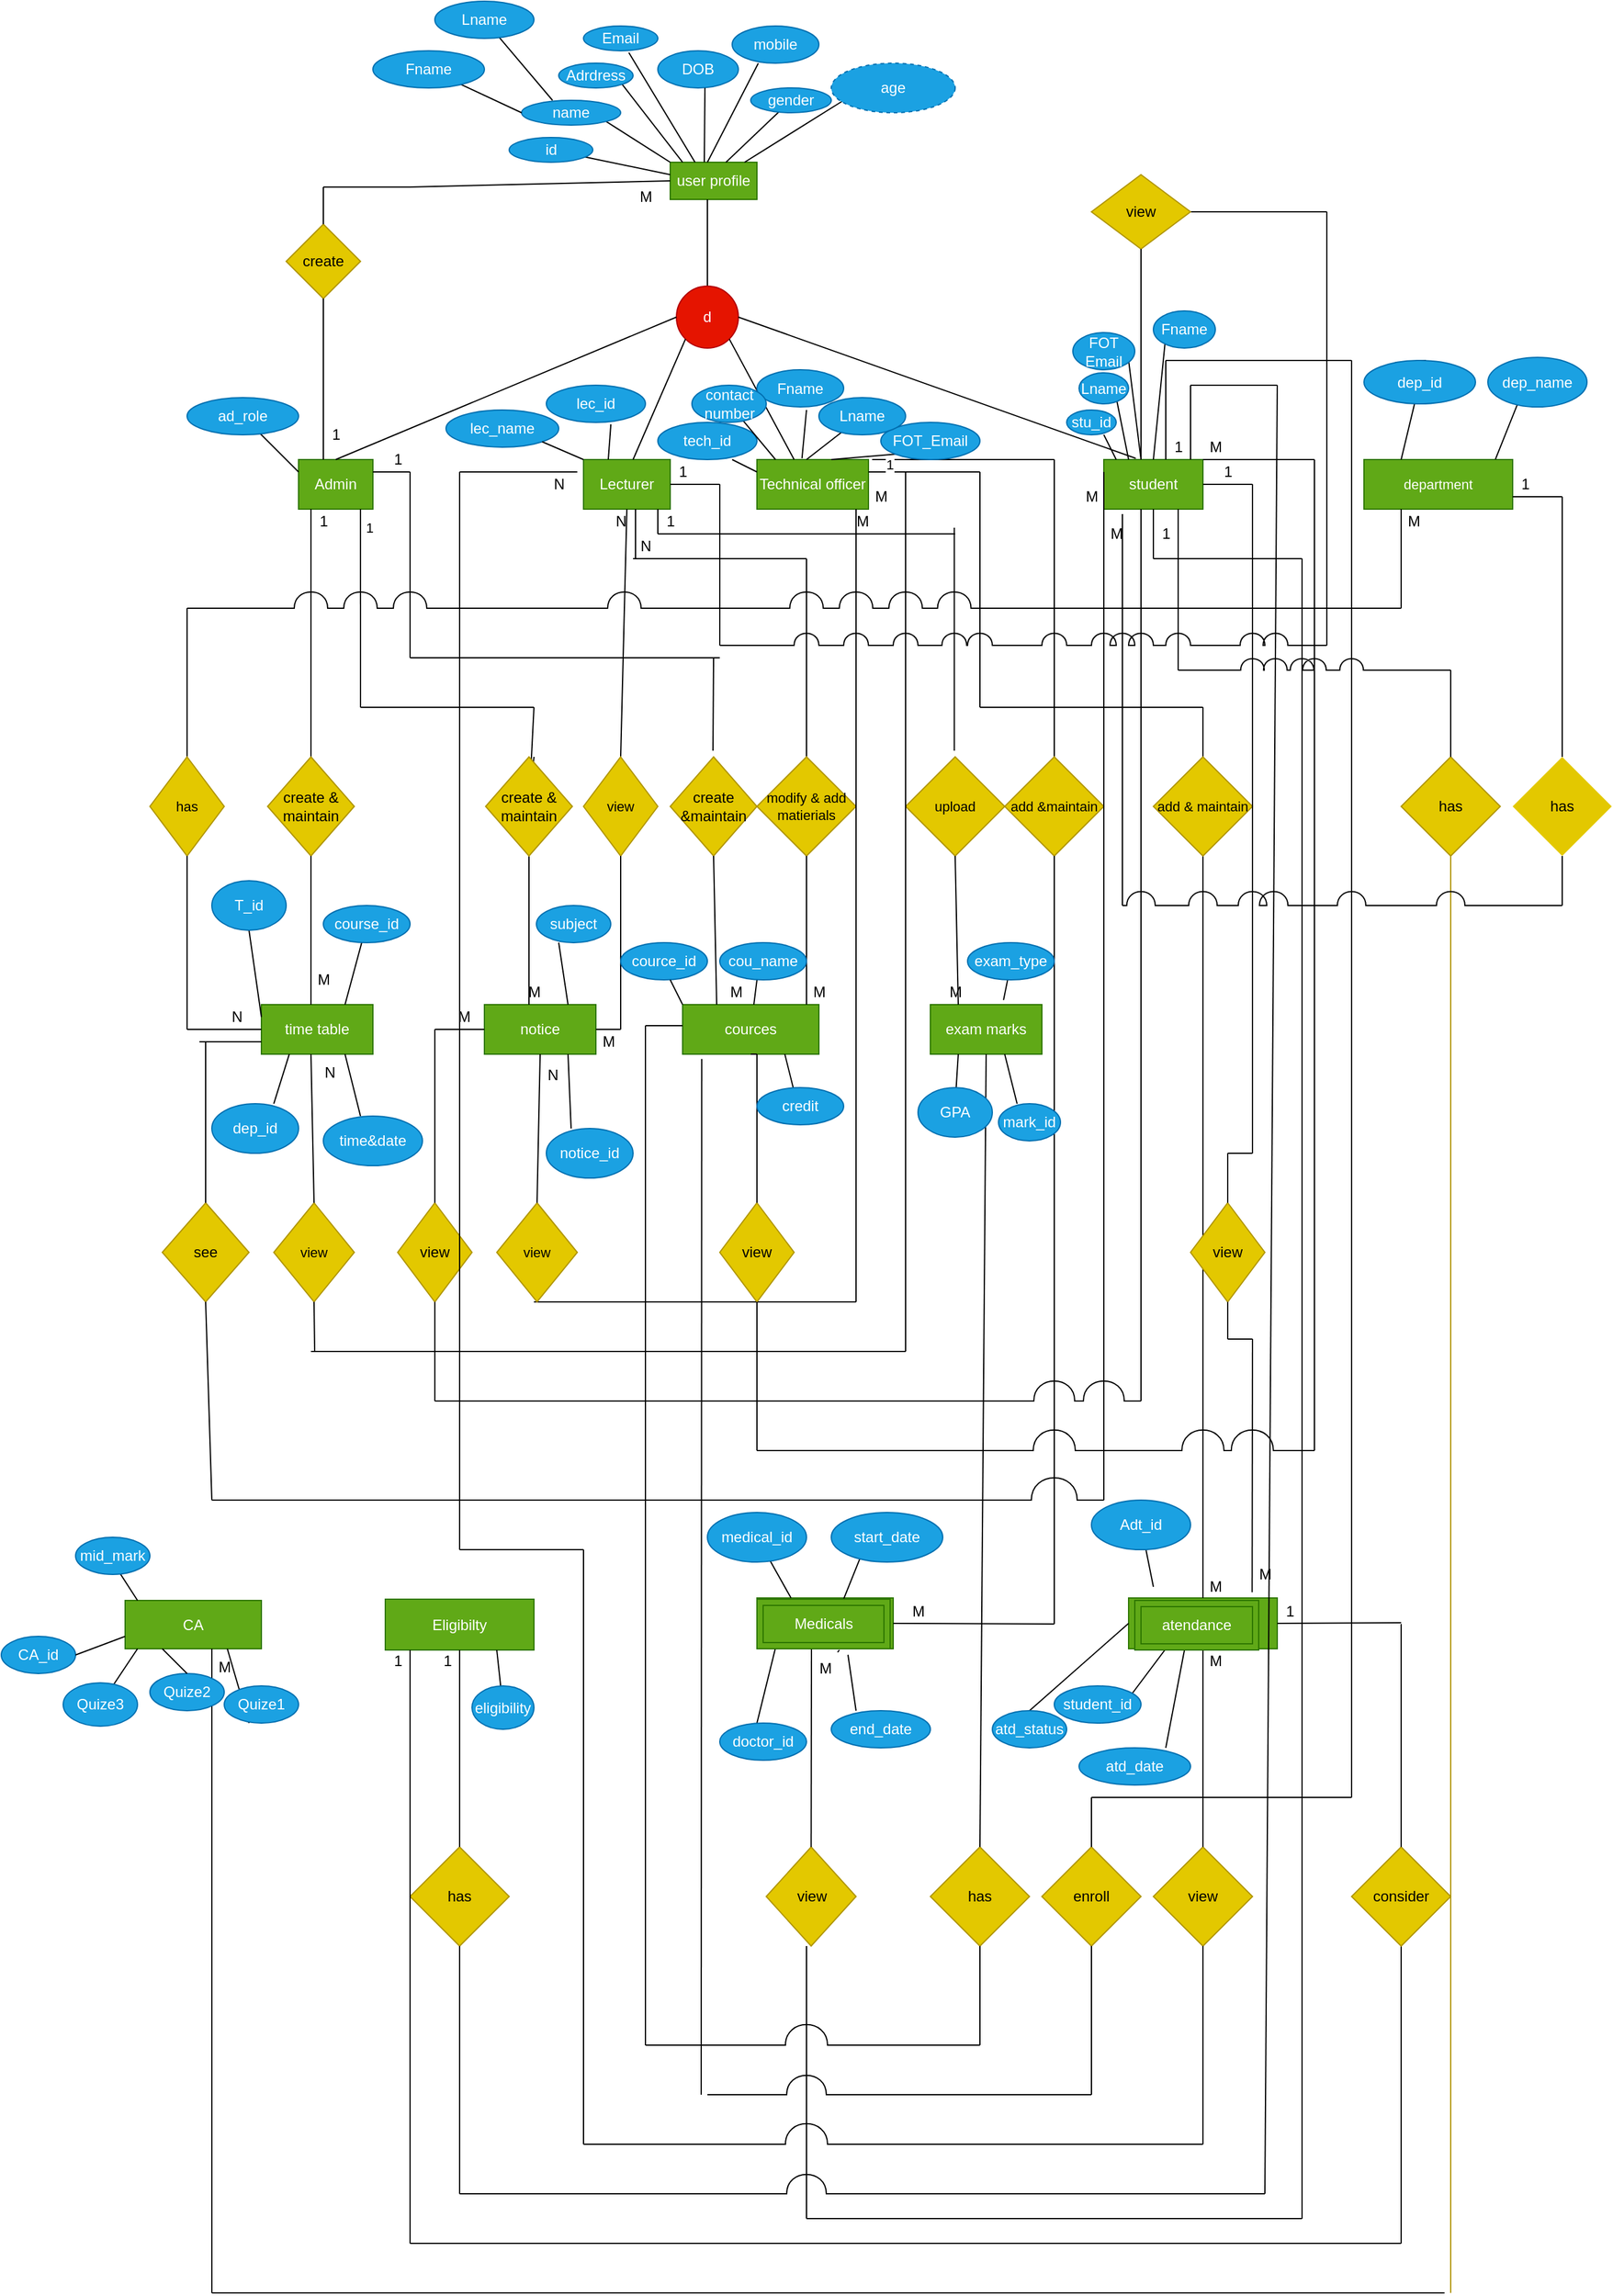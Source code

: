 <mxfile version="20.8.20" type="device" pages="2"><diagram id="p-OtaMTflIC4mbiJNRDe" name="Page-1"><mxGraphModel dx="2171" dy="1767" grid="1" gridSize="10" guides="1" tooltips="1" connect="1" arrows="1" fold="1" page="1" pageScale="1" pageWidth="583" pageHeight="827" math="0" shadow="0"><root><mxCell id="0"/><mxCell id="1" parent="0"/><mxCell id="k5XrN6bbZWb45j0pemIu-1" value="user profile" style="rounded=0;whiteSpace=wrap;html=1;fillColor=#60a917;strokeColor=#2D7600;fontColor=#ffffff;" parent="1" vertex="1"><mxGeometry x="370" y="80" width="70" height="30" as="geometry"/></mxCell><mxCell id="k5XrN6bbZWb45j0pemIu-2" value="" style="endArrow=none;html=1;rounded=0;" parent="1" edge="1"><mxGeometry width="50" height="50" relative="1" as="geometry"><mxPoint x="400" y="110" as="sourcePoint"/><mxPoint x="400" y="180" as="targetPoint"/></mxGeometry></mxCell><mxCell id="k5XrN6bbZWb45j0pemIu-3" value="d" style="ellipse;whiteSpace=wrap;html=1;aspect=fixed;fillColor=#e51400;fontColor=#ffffff;strokeColor=#B20000;" parent="1" vertex="1"><mxGeometry x="375" y="180" width="50" height="50" as="geometry"/></mxCell><mxCell id="53rRCUlkBnHYRk7A5HPK-1" value="Admin" style="rounded=0;whiteSpace=wrap;html=1;fillColor=#60a917;fontColor=#ffffff;strokeColor=#2D7600;" parent="1" vertex="1"><mxGeometry x="70" y="320" width="60" height="40" as="geometry"/></mxCell><mxCell id="53rRCUlkBnHYRk7A5HPK-2" value="Lecturer" style="rounded=0;whiteSpace=wrap;html=1;fillColor=#60a917;fontColor=#ffffff;strokeColor=#2D7600;" parent="1" vertex="1"><mxGeometry x="300" y="320" width="70" height="40" as="geometry"/></mxCell><mxCell id="53rRCUlkBnHYRk7A5HPK-3" value="Technical officer" style="rounded=0;whiteSpace=wrap;html=1;fillColor=#60a917;fontColor=#ffffff;strokeColor=#2D7600;" parent="1" vertex="1"><mxGeometry x="440" y="320" width="90" height="40" as="geometry"/></mxCell><mxCell id="53rRCUlkBnHYRk7A5HPK-4" value="student" style="rounded=0;whiteSpace=wrap;html=1;fillColor=#60a917;fontColor=#ffffff;strokeColor=#2D7600;" parent="1" vertex="1"><mxGeometry x="720" y="320" width="80" height="40" as="geometry"/></mxCell><mxCell id="53rRCUlkBnHYRk7A5HPK-8" value="" style="endArrow=none;html=1;rounded=0;exitX=1;exitY=1;exitDx=0;exitDy=0;" parent="1" source="k5XrN6bbZWb45j0pemIu-3" edge="1"><mxGeometry width="50" height="50" relative="1" as="geometry"><mxPoint x="410" y="260" as="sourcePoint"/><mxPoint x="470" y="320" as="targetPoint"/></mxGeometry></mxCell><mxCell id="53rRCUlkBnHYRk7A5HPK-9" value="" style="endArrow=none;html=1;rounded=0;entryX=0.322;entryY=-0.025;entryDx=0;entryDy=0;entryPerimeter=0;exitX=1;exitY=0.5;exitDx=0;exitDy=0;" parent="1" source="k5XrN6bbZWb45j0pemIu-3" target="53rRCUlkBnHYRk7A5HPK-4" edge="1"><mxGeometry width="50" height="50" relative="1" as="geometry"><mxPoint x="425" y="240" as="sourcePoint"/><mxPoint x="475" y="190" as="targetPoint"/></mxGeometry></mxCell><mxCell id="53rRCUlkBnHYRk7A5HPK-10" value="" style="endArrow=none;html=1;rounded=0;" parent="1" edge="1"><mxGeometry width="50" height="50" relative="1" as="geometry"><mxPoint x="80" y="560" as="sourcePoint"/><mxPoint x="80" y="360" as="targetPoint"/></mxGeometry></mxCell><mxCell id="53rRCUlkBnHYRk7A5HPK-11" value="create &amp;amp; maintain" style="rhombus;whiteSpace=wrap;html=1;fillColor=#e3c800;fontColor=#000000;strokeColor=#B09500;" parent="1" vertex="1"><mxGeometry x="45" y="560" width="70" height="80" as="geometry"/></mxCell><mxCell id="53rRCUlkBnHYRk7A5HPK-12" value="time table" style="rounded=0;whiteSpace=wrap;html=1;fillColor=#60a917;fontColor=#ffffff;strokeColor=#2D7600;" parent="1" vertex="1"><mxGeometry x="40" y="760" width="90" height="40" as="geometry"/></mxCell><mxCell id="53rRCUlkBnHYRk7A5HPK-13" value="" style="endArrow=none;html=1;rounded=0;entryX=0.5;entryY=1;entryDx=0;entryDy=0;" parent="1" target="53rRCUlkBnHYRk7A5HPK-11" edge="1"><mxGeometry width="50" height="50" relative="1" as="geometry"><mxPoint x="80" y="760" as="sourcePoint"/><mxPoint x="130" y="720" as="targetPoint"/></mxGeometry></mxCell><mxCell id="53rRCUlkBnHYRk7A5HPK-14" value="notice" style="rounded=0;whiteSpace=wrap;html=1;fillColor=#60a917;fontColor=#ffffff;strokeColor=#2D7600;" parent="1" vertex="1"><mxGeometry x="220" y="760" width="90" height="40" as="geometry"/></mxCell><mxCell id="53rRCUlkBnHYRk7A5HPK-15" value="" style="endArrow=none;html=1;rounded=0;entryX=0.833;entryY=1;entryDx=0;entryDy=0;entryPerimeter=0;" parent="1" target="53rRCUlkBnHYRk7A5HPK-1" edge="1"><mxGeometry width="50" height="50" relative="1" as="geometry"><mxPoint x="120" y="520" as="sourcePoint"/><mxPoint x="120" y="360" as="targetPoint"/></mxGeometry></mxCell><mxCell id="S8vs6aEQbLl-NBIzRYXI-29" value="1" style="edgeLabel;html=1;align=center;verticalAlign=middle;resizable=0;points=[];" vertex="1" connectable="0" parent="53rRCUlkBnHYRk7A5HPK-15"><mxGeometry x="0.82" y="-7" relative="1" as="geometry"><mxPoint as="offset"/></mxGeometry></mxCell><mxCell id="53rRCUlkBnHYRk7A5HPK-20" value="" style="endArrow=none;html=1;rounded=0;startArrow=none;" parent="1" source="53rRCUlkBnHYRk7A5HPK-19" edge="1"><mxGeometry width="50" height="50" relative="1" as="geometry"><mxPoint x="260" y="560" as="sourcePoint"/><mxPoint x="260" y="520" as="targetPoint"/></mxGeometry></mxCell><mxCell id="53rRCUlkBnHYRk7A5HPK-21" value="" style="endArrow=none;html=1;rounded=0;" parent="1" edge="1"><mxGeometry width="50" height="50" relative="1" as="geometry"><mxPoint x="260" y="520" as="sourcePoint"/><mxPoint x="120" y="520" as="targetPoint"/></mxGeometry></mxCell><mxCell id="53rRCUlkBnHYRk7A5HPK-22" value="" style="endArrow=none;html=1;rounded=0;entryX=0.5;entryY=1;entryDx=0;entryDy=0;" parent="1" target="53rRCUlkBnHYRk7A5HPK-19" edge="1"><mxGeometry width="50" height="50" relative="1" as="geometry"><mxPoint x="256" y="760" as="sourcePoint"/><mxPoint x="300" y="720" as="targetPoint"/></mxGeometry></mxCell><mxCell id="53rRCUlkBnHYRk7A5HPK-23" value="cources" style="rounded=0;whiteSpace=wrap;html=1;fillColor=#60a917;fontColor=#ffffff;strokeColor=#2D7600;" parent="1" vertex="1"><mxGeometry x="380" y="760" width="110" height="40" as="geometry"/></mxCell><mxCell id="53rRCUlkBnHYRk7A5HPK-24" value="" style="endArrow=none;html=1;rounded=0;" parent="1" edge="1"><mxGeometry width="50" height="50" relative="1" as="geometry"><mxPoint x="160" y="480" as="sourcePoint"/><mxPoint x="160" y="330" as="targetPoint"/></mxGeometry></mxCell><mxCell id="53rRCUlkBnHYRk7A5HPK-25" value="" style="endArrow=none;html=1;rounded=0;" parent="1" edge="1"><mxGeometry width="50" height="50" relative="1" as="geometry"><mxPoint x="160" y="480" as="sourcePoint"/><mxPoint x="410" y="480" as="targetPoint"/></mxGeometry></mxCell><mxCell id="53rRCUlkBnHYRk7A5HPK-27" value="create &amp;amp;maintain" style="rhombus;whiteSpace=wrap;html=1;fillColor=#e3c800;fontColor=#000000;strokeColor=#B09500;" parent="1" vertex="1"><mxGeometry x="370" y="560" width="70" height="80" as="geometry"/></mxCell><mxCell id="53rRCUlkBnHYRk7A5HPK-28" value="" style="endArrow=none;html=1;rounded=0;entryX=0.5;entryY=1;entryDx=0;entryDy=0;exitX=0.25;exitY=0;exitDx=0;exitDy=0;" parent="1" source="53rRCUlkBnHYRk7A5HPK-23" target="53rRCUlkBnHYRk7A5HPK-27" edge="1"><mxGeometry width="50" height="50" relative="1" as="geometry"><mxPoint x="400" y="750" as="sourcePoint"/><mxPoint x="490" y="720" as="targetPoint"/></mxGeometry></mxCell><mxCell id="53rRCUlkBnHYRk7A5HPK-29" value="" style="endArrow=none;html=1;rounded=0;" parent="1" edge="1"><mxGeometry width="50" height="50" relative="1" as="geometry"><mxPoint x="404.5" y="555" as="sourcePoint"/><mxPoint x="405" y="480" as="targetPoint"/></mxGeometry></mxCell><mxCell id="53rRCUlkBnHYRk7A5HPK-30" value="exam marks" style="rounded=0;whiteSpace=wrap;html=1;fillColor=#60a917;fontColor=#ffffff;strokeColor=#2D7600;" parent="1" vertex="1"><mxGeometry x="580" y="760" width="90" height="40" as="geometry"/></mxCell><mxCell id="53rRCUlkBnHYRk7A5HPK-34" value="" style="endArrow=none;html=1;rounded=0;entryX=0;entryY=0.5;entryDx=0;entryDy=0;" parent="1" target="k5XrN6bbZWb45j0pemIu-1" edge="1"><mxGeometry width="50" height="50" relative="1" as="geometry"><mxPoint x="160" y="100" as="sourcePoint"/><mxPoint x="370" y="95" as="targetPoint"/></mxGeometry></mxCell><mxCell id="53rRCUlkBnHYRk7A5HPK-36" value="create" style="rhombus;whiteSpace=wrap;html=1;fillColor=#e3c800;fontColor=#000000;strokeColor=#B09500;" parent="1" vertex="1"><mxGeometry x="60" y="130" width="60" height="60" as="geometry"/></mxCell><mxCell id="53rRCUlkBnHYRk7A5HPK-37" style="edgeStyle=orthogonalEdgeStyle;rounded=0;orthogonalLoop=1;jettySize=auto;html=1;exitX=0.5;exitY=1;exitDx=0;exitDy=0;" parent="1" source="53rRCUlkBnHYRk7A5HPK-36" target="53rRCUlkBnHYRk7A5HPK-36" edge="1"><mxGeometry relative="1" as="geometry"/></mxCell><mxCell id="53rRCUlkBnHYRk7A5HPK-38" value="" style="endArrow=none;html=1;rounded=0;" parent="1" edge="1"><mxGeometry width="50" height="50" relative="1" as="geometry"><mxPoint x="90" y="130" as="sourcePoint"/><mxPoint x="90" y="100" as="targetPoint"/></mxGeometry></mxCell><mxCell id="53rRCUlkBnHYRk7A5HPK-39" value="" style="endArrow=none;html=1;rounded=0;" parent="1" edge="1"><mxGeometry width="50" height="50" relative="1" as="geometry"><mxPoint x="90" y="100" as="sourcePoint"/><mxPoint x="160" y="100" as="targetPoint"/></mxGeometry></mxCell><mxCell id="53rRCUlkBnHYRk7A5HPK-40" value="" style="endArrow=none;html=1;rounded=0;labelBackgroundColor=default;strokeColor=default;fontFamily=Helvetica;fontSize=11;fontColor=default;shape=connector;" parent="1" edge="1"><mxGeometry width="50" height="50" relative="1" as="geometry"><mxPoint x="90" y="320" as="sourcePoint"/><mxPoint x="90" y="190" as="targetPoint"/></mxGeometry></mxCell><mxCell id="53rRCUlkBnHYRk7A5HPK-42" value="" style="endArrow=none;html=1;rounded=0;labelBackgroundColor=default;strokeColor=default;fontFamily=Helvetica;fontSize=11;fontColor=default;shape=connector;" parent="1" edge="1"><mxGeometry width="50" height="50" relative="1" as="geometry"><mxPoint x="342" y="400" as="sourcePoint"/><mxPoint x="342" y="360" as="targetPoint"/></mxGeometry></mxCell><mxCell id="53rRCUlkBnHYRk7A5HPK-43" value="" style="endArrow=none;html=1;rounded=0;labelBackgroundColor=default;strokeColor=default;fontFamily=Helvetica;fontSize=11;fontColor=default;shape=connector;" parent="1" edge="1"><mxGeometry width="50" height="50" relative="1" as="geometry"><mxPoint x="340" y="400" as="sourcePoint"/><mxPoint x="480" y="400" as="targetPoint"/></mxGeometry></mxCell><mxCell id="53rRCUlkBnHYRk7A5HPK-44" value="" style="endArrow=none;html=1;rounded=0;labelBackgroundColor=default;strokeColor=default;fontFamily=Helvetica;fontSize=11;fontColor=default;shape=connector;" parent="1" edge="1"><mxGeometry width="50" height="50" relative="1" as="geometry"><mxPoint x="480" y="560" as="sourcePoint"/><mxPoint x="480" y="400" as="targetPoint"/></mxGeometry></mxCell><mxCell id="53rRCUlkBnHYRk7A5HPK-45" value="modify &amp;amp; add matierials" style="rhombus;whiteSpace=wrap;html=1;fontFamily=Helvetica;fontSize=11;fontColor=#000000;fillColor=#e3c800;strokeColor=#B09500;" parent="1" vertex="1"><mxGeometry x="440" y="560" width="80" height="80" as="geometry"/></mxCell><mxCell id="53rRCUlkBnHYRk7A5HPK-46" value="" style="endArrow=none;html=1;rounded=0;labelBackgroundColor=default;strokeColor=default;fontFamily=Helvetica;fontSize=11;fontColor=default;shape=connector;entryX=0.5;entryY=1;entryDx=0;entryDy=0;" parent="1" target="53rRCUlkBnHYRk7A5HPK-45" edge="1"><mxGeometry width="50" height="50" relative="1" as="geometry"><mxPoint x="480" y="760" as="sourcePoint"/><mxPoint x="480" y="660" as="targetPoint"/></mxGeometry></mxCell><mxCell id="53rRCUlkBnHYRk7A5HPK-47" value="" style="endArrow=none;html=1;rounded=0;labelBackgroundColor=default;strokeColor=default;fontFamily=Helvetica;fontSize=11;fontColor=default;shape=connector;" parent="1" edge="1"><mxGeometry width="50" height="50" relative="1" as="geometry"><mxPoint x="360" y="380" as="sourcePoint"/><mxPoint x="360" y="360" as="targetPoint"/></mxGeometry></mxCell><mxCell id="53rRCUlkBnHYRk7A5HPK-49" value="" style="endArrow=none;html=1;rounded=0;labelBackgroundColor=default;strokeColor=default;fontFamily=Helvetica;fontSize=11;fontColor=default;shape=connector;jumpStyle=arc;" parent="1" edge="1"><mxGeometry width="50" height="50" relative="1" as="geometry"><mxPoint x="360" y="380" as="sourcePoint"/><mxPoint x="600" y="380" as="targetPoint"/></mxGeometry></mxCell><mxCell id="53rRCUlkBnHYRk7A5HPK-50" value="" style="endArrow=none;html=1;rounded=0;labelBackgroundColor=default;strokeColor=default;fontFamily=Helvetica;fontSize=11;fontColor=default;shape=connector;" parent="1" edge="1"><mxGeometry width="50" height="50" relative="1" as="geometry"><mxPoint x="599.29" y="555" as="sourcePoint"/><mxPoint x="599.29" y="375" as="targetPoint"/></mxGeometry></mxCell><mxCell id="53rRCUlkBnHYRk7A5HPK-51" value="upload" style="rhombus;whiteSpace=wrap;html=1;fontFamily=Helvetica;fontSize=11;fontColor=#000000;fillColor=#e3c800;strokeColor=#B09500;" parent="1" vertex="1"><mxGeometry x="560" y="560" width="80" height="80" as="geometry"/></mxCell><mxCell id="53rRCUlkBnHYRk7A5HPK-52" value="" style="endArrow=none;html=1;rounded=0;labelBackgroundColor=default;strokeColor=default;fontFamily=Helvetica;fontSize=11;fontColor=default;shape=connector;exitX=0.25;exitY=0;exitDx=0;exitDy=0;" parent="1" source="53rRCUlkBnHYRk7A5HPK-30" edge="1"><mxGeometry width="50" height="50" relative="1" as="geometry"><mxPoint x="550" y="660" as="sourcePoint"/><mxPoint x="600" y="640" as="targetPoint"/></mxGeometry></mxCell><mxCell id="53rRCUlkBnHYRk7A5HPK-53" value="" style="endArrow=none;html=1;rounded=0;labelBackgroundColor=default;strokeColor=default;fontFamily=Helvetica;fontSize=11;fontColor=default;shape=connector;exitX=0.5;exitY=0;exitDx=0;exitDy=0;entryX=0.5;entryY=1;entryDx=0;entryDy=0;" parent="1" source="53rRCUlkBnHYRk7A5HPK-54" target="53rRCUlkBnHYRk7A5HPK-2" edge="1"><mxGeometry width="50" height="50" relative="1" as="geometry"><mxPoint x="320" y="610" as="sourcePoint"/><mxPoint x="317" y="340" as="targetPoint"/></mxGeometry></mxCell><mxCell id="53rRCUlkBnHYRk7A5HPK-54" value="view" style="rhombus;whiteSpace=wrap;html=1;fontFamily=Helvetica;fontSize=11;fontColor=#000000;fillColor=#e3c800;strokeColor=#B09500;" parent="1" vertex="1"><mxGeometry x="300" y="560" width="60" height="80" as="geometry"/></mxCell><mxCell id="53rRCUlkBnHYRk7A5HPK-56" value="" style="endArrow=none;html=1;rounded=0;labelBackgroundColor=default;strokeColor=default;fontFamily=Helvetica;fontSize=11;fontColor=default;shape=connector;entryX=0.5;entryY=1;entryDx=0;entryDy=0;" parent="1" target="53rRCUlkBnHYRk7A5HPK-54" edge="1"><mxGeometry width="50" height="50" relative="1" as="geometry"><mxPoint x="330" y="780" as="sourcePoint"/><mxPoint x="320" y="670" as="targetPoint"/></mxGeometry></mxCell><mxCell id="53rRCUlkBnHYRk7A5HPK-57" value="" style="endArrow=none;html=1;rounded=0;labelBackgroundColor=default;strokeColor=default;fontFamily=Helvetica;fontSize=11;fontColor=default;shape=connector;" parent="1" edge="1"><mxGeometry width="50" height="50" relative="1" as="geometry"><mxPoint x="320" y="780" as="sourcePoint"/><mxPoint x="320" y="780" as="targetPoint"/></mxGeometry></mxCell><mxCell id="53rRCUlkBnHYRk7A5HPK-58" value="" style="endArrow=none;html=1;rounded=0;labelBackgroundColor=default;strokeColor=default;fontFamily=Helvetica;fontSize=11;fontColor=default;shape=connector;" parent="1" edge="1"><mxGeometry width="50" height="50" relative="1" as="geometry"><mxPoint x="520" y="1000" as="sourcePoint"/><mxPoint x="520" y="360" as="targetPoint"/></mxGeometry></mxCell><mxCell id="53rRCUlkBnHYRk7A5HPK-61" value="" style="endArrow=none;html=1;rounded=0;labelBackgroundColor=default;strokeColor=default;fontFamily=Helvetica;fontSize=11;fontColor=default;shape=connector;jumpStyle=arc;jumpSize=34;" parent="1" edge="1"><mxGeometry width="50" height="50" relative="1" as="geometry"><mxPoint x="260" y="1000" as="sourcePoint"/><mxPoint x="520" y="1000" as="targetPoint"/></mxGeometry></mxCell><mxCell id="53rRCUlkBnHYRk7A5HPK-62" value="view" style="rhombus;whiteSpace=wrap;html=1;fontFamily=Helvetica;fontSize=11;fontColor=#000000;fillColor=#e3c800;strokeColor=#B09500;" parent="1" vertex="1"><mxGeometry x="230" y="920" width="65" height="80" as="geometry"/></mxCell><mxCell id="53rRCUlkBnHYRk7A5HPK-63" value="" style="endArrow=none;html=1;rounded=0;labelBackgroundColor=default;strokeColor=default;fontFamily=Helvetica;fontSize=11;fontColor=default;shape=connector;entryX=0.5;entryY=1;entryDx=0;entryDy=0;" parent="1" target="53rRCUlkBnHYRk7A5HPK-62" edge="1"><mxGeometry width="50" height="50" relative="1" as="geometry"><mxPoint x="263" y="1000" as="sourcePoint"/><mxPoint x="310" y="950" as="targetPoint"/></mxGeometry></mxCell><mxCell id="53rRCUlkBnHYRk7A5HPK-65" value="" style="endArrow=none;html=1;rounded=0;labelBackgroundColor=default;strokeColor=default;fontFamily=Helvetica;fontSize=11;fontColor=default;shape=connector;exitX=0.5;exitY=0;exitDx=0;exitDy=0;entryX=0.5;entryY=1;entryDx=0;entryDy=0;" parent="1" source="53rRCUlkBnHYRk7A5HPK-62" target="53rRCUlkBnHYRk7A5HPK-14" edge="1"><mxGeometry width="50" height="50" relative="1" as="geometry"><mxPoint x="260" y="850" as="sourcePoint"/><mxPoint x="260" y="800" as="targetPoint"/></mxGeometry></mxCell><mxCell id="53rRCUlkBnHYRk7A5HPK-66" value="" style="endArrow=none;html=1;rounded=0;labelBackgroundColor=default;strokeColor=default;fontFamily=Helvetica;fontSize=11;fontColor=default;shape=connector;" parent="1" edge="1"><mxGeometry width="50" height="50" relative="1" as="geometry"><mxPoint x="530" y="330" as="sourcePoint"/><mxPoint x="560" y="330" as="targetPoint"/></mxGeometry></mxCell><mxCell id="53rRCUlkBnHYRk7A5HPK-67" value="" style="endArrow=none;html=1;rounded=0;labelBackgroundColor=default;strokeColor=default;fontFamily=Helvetica;fontSize=11;fontColor=default;shape=connector;" parent="1" edge="1"><mxGeometry width="50" height="50" relative="1" as="geometry"><mxPoint x="560" y="1040" as="sourcePoint"/><mxPoint x="560" y="330" as="targetPoint"/></mxGeometry></mxCell><mxCell id="53rRCUlkBnHYRk7A5HPK-68" value="" style="endArrow=none;html=1;rounded=0;labelBackgroundColor=default;strokeColor=default;fontFamily=Helvetica;fontSize=11;fontColor=default;shape=connector;jumpStyle=arc;jumpSize=34;" parent="1" edge="1"><mxGeometry width="50" height="50" relative="1" as="geometry"><mxPoint x="80" y="1040" as="sourcePoint"/><mxPoint x="560" y="1040" as="targetPoint"/></mxGeometry></mxCell><mxCell id="53rRCUlkBnHYRk7A5HPK-70" value="view" style="rhombus;whiteSpace=wrap;html=1;fontFamily=Helvetica;fontSize=11;fontColor=#000000;fillColor=#e3c800;strokeColor=#B09500;" parent="1" vertex="1"><mxGeometry x="50" y="920" width="65" height="80" as="geometry"/></mxCell><mxCell id="53rRCUlkBnHYRk7A5HPK-71" value="" style="endArrow=none;html=1;rounded=0;labelBackgroundColor=default;strokeColor=default;fontFamily=Helvetica;fontSize=11;fontColor=default;shape=connector;entryX=0.5;entryY=1;entryDx=0;entryDy=0;" parent="1" target="53rRCUlkBnHYRk7A5HPK-70" edge="1"><mxGeometry width="50" height="50" relative="1" as="geometry"><mxPoint x="83" y="1040" as="sourcePoint"/><mxPoint x="130" y="990" as="targetPoint"/></mxGeometry></mxCell><mxCell id="53rRCUlkBnHYRk7A5HPK-72" value="" style="endArrow=none;html=1;rounded=0;labelBackgroundColor=default;strokeColor=default;fontFamily=Helvetica;fontSize=11;fontColor=default;shape=connector;exitX=0.5;exitY=0;exitDx=0;exitDy=0;" parent="1" source="53rRCUlkBnHYRk7A5HPK-70" edge="1"><mxGeometry width="50" height="50" relative="1" as="geometry"><mxPoint x="80" y="860" as="sourcePoint"/><mxPoint x="80" y="800" as="targetPoint"/></mxGeometry></mxCell><mxCell id="53rRCUlkBnHYRk7A5HPK-73" value="department" style="rounded=0;whiteSpace=wrap;html=1;fontFamily=Helvetica;fontSize=11;fontColor=#ffffff;fillColor=#60a917;strokeColor=#2D7600;" parent="1" vertex="1"><mxGeometry x="930" y="320" width="120" height="40" as="geometry"/></mxCell><mxCell id="53rRCUlkBnHYRk7A5HPK-74" value="" style="endArrow=none;html=1;rounded=0;labelBackgroundColor=default;strokeColor=default;fontFamily=Helvetica;fontSize=11;fontColor=default;shape=connector;" parent="1" edge="1"><mxGeometry width="50" height="50" relative="1" as="geometry"><mxPoint x="960" y="440" as="sourcePoint"/><mxPoint x="960" y="360" as="targetPoint"/></mxGeometry></mxCell><mxCell id="53rRCUlkBnHYRk7A5HPK-75" value="" style="endArrow=none;html=1;rounded=0;labelBackgroundColor=default;strokeColor=default;fontFamily=Helvetica;fontSize=11;fontColor=default;shape=connector;jumpStyle=arc;jumpSize=27;" parent="1" edge="1"><mxGeometry width="50" height="50" relative="1" as="geometry"><mxPoint x="-20" y="440" as="sourcePoint"/><mxPoint x="960" y="440" as="targetPoint"/></mxGeometry></mxCell><mxCell id="53rRCUlkBnHYRk7A5HPK-76" value="" style="endArrow=none;html=1;rounded=0;labelBackgroundColor=default;strokeColor=default;fontFamily=Helvetica;fontSize=11;fontColor=default;shape=connector;" parent="1" edge="1"><mxGeometry width="50" height="50" relative="1" as="geometry"><mxPoint x="-20" y="580" as="sourcePoint"/><mxPoint x="-20" y="440" as="targetPoint"/></mxGeometry></mxCell><mxCell id="DPI_zDIKsIcsRmn-k0Da-131" style="edgeStyle=orthogonalEdgeStyle;rounded=0;orthogonalLoop=1;jettySize=auto;html=1;exitX=0.5;exitY=0;exitDx=0;exitDy=0;" parent="1" source="53rRCUlkBnHYRk7A5HPK-77" edge="1"><mxGeometry relative="1" as="geometry"><mxPoint x="-19.857" y="560" as="targetPoint"/></mxGeometry></mxCell><mxCell id="53rRCUlkBnHYRk7A5HPK-77" value="has" style="rhombus;whiteSpace=wrap;html=1;fontFamily=Helvetica;fontSize=11;fontColor=#000000;fillColor=#e3c800;strokeColor=#B09500;" parent="1" vertex="1"><mxGeometry x="-50" y="560" width="60" height="80" as="geometry"/></mxCell><mxCell id="53rRCUlkBnHYRk7A5HPK-78" value="" style="endArrow=none;html=1;rounded=0;labelBackgroundColor=default;strokeColor=default;fontFamily=Helvetica;fontSize=11;fontColor=default;shape=connector;entryX=0.5;entryY=1;entryDx=0;entryDy=0;" parent="1" target="53rRCUlkBnHYRk7A5HPK-77" edge="1"><mxGeometry width="50" height="50" relative="1" as="geometry"><mxPoint x="-20" y="780" as="sourcePoint"/><mxPoint x="20" y="690" as="targetPoint"/></mxGeometry></mxCell><mxCell id="53rRCUlkBnHYRk7A5HPK-79" value="" style="endArrow=none;html=1;rounded=0;labelBackgroundColor=default;strokeColor=default;fontFamily=Helvetica;fontSize=11;fontColor=default;shape=connector;entryX=0;entryY=0.5;entryDx=0;entryDy=0;" parent="1" target="53rRCUlkBnHYRk7A5HPK-12" edge="1"><mxGeometry width="50" height="50" relative="1" as="geometry"><mxPoint x="-20" y="780" as="sourcePoint"/><mxPoint x="30" y="730" as="targetPoint"/></mxGeometry></mxCell><mxCell id="53rRCUlkBnHYRk7A5HPK-80" value="medicals" style="rounded=0;whiteSpace=wrap;html=1;fontFamily=Helvetica;fontSize=11;fontColor=#ffffff;fillColor=#60a917;strokeColor=#2D7600;" parent="1" vertex="1"><mxGeometry x="440" y="1239" width="110" height="41" as="geometry"/></mxCell><mxCell id="53rRCUlkBnHYRk7A5HPK-81" value="Atendance" style="rounded=0;whiteSpace=wrap;html=1;fontFamily=Helvetica;fontSize=11;fontColor=#ffffff;fillColor=#60a917;strokeColor=#2D7600;" parent="1" vertex="1"><mxGeometry x="740" y="1239" width="120" height="41" as="geometry"/></mxCell><mxCell id="53rRCUlkBnHYRk7A5HPK-82" value="" style="endArrow=none;html=1;rounded=0;labelBackgroundColor=default;strokeColor=default;fontFamily=Helvetica;fontSize=11;fontColor=default;shape=connector;" parent="1" edge="1"><mxGeometry width="50" height="50" relative="1" as="geometry"><mxPoint x="530" y="330" as="sourcePoint"/><mxPoint x="620" y="330" as="targetPoint"/></mxGeometry></mxCell><mxCell id="53rRCUlkBnHYRk7A5HPK-84" value="" style="endArrow=none;html=1;rounded=0;labelBackgroundColor=default;strokeColor=default;fontFamily=Helvetica;fontSize=11;fontColor=default;shape=connector;" parent="1" edge="1"><mxGeometry width="50" height="50" relative="1" as="geometry"><mxPoint x="620" y="520" as="sourcePoint"/><mxPoint x="620" y="330" as="targetPoint"/></mxGeometry></mxCell><mxCell id="53rRCUlkBnHYRk7A5HPK-85" value="" style="endArrow=none;html=1;rounded=0;labelBackgroundColor=default;strokeColor=default;fontFamily=Helvetica;fontSize=11;fontColor=default;shape=connector;jumpStyle=arc;jumpSize=17;" parent="1" edge="1"><mxGeometry width="50" height="50" relative="1" as="geometry"><mxPoint x="620" y="520" as="sourcePoint"/><mxPoint x="800" y="520" as="targetPoint"/></mxGeometry></mxCell><mxCell id="53rRCUlkBnHYRk7A5HPK-86" value="" style="endArrow=none;html=1;rounded=0;labelBackgroundColor=default;strokeColor=default;fontFamily=Helvetica;fontSize=11;fontColor=default;shape=connector;" parent="1" edge="1"><mxGeometry width="50" height="50" relative="1" as="geometry"><mxPoint x="800" y="760" as="sourcePoint"/><mxPoint x="800" y="520" as="targetPoint"/></mxGeometry></mxCell><mxCell id="53rRCUlkBnHYRk7A5HPK-89" value="add &amp;amp; maintain" style="rhombus;whiteSpace=wrap;html=1;fontFamily=Helvetica;fontSize=11;fontColor=#000000;fillColor=#e3c800;strokeColor=#B09500;" parent="1" vertex="1"><mxGeometry x="760" y="560" width="80" height="80" as="geometry"/></mxCell><mxCell id="53rRCUlkBnHYRk7A5HPK-90" value="" style="endArrow=none;html=1;rounded=0;labelBackgroundColor=default;strokeColor=default;fontFamily=Helvetica;fontSize=11;fontColor=default;shape=connector;exitX=0.5;exitY=0;exitDx=0;exitDy=0;" parent="1" source="53rRCUlkBnHYRk7A5HPK-81" edge="1"><mxGeometry width="50" height="50" relative="1" as="geometry"><mxPoint x="800" y="1170" as="sourcePoint"/><mxPoint x="800" y="760" as="targetPoint"/></mxGeometry></mxCell><mxCell id="53rRCUlkBnHYRk7A5HPK-91" value="" style="endArrow=none;html=1;rounded=0;labelBackgroundColor=default;strokeColor=default;fontFamily=Helvetica;fontSize=11;fontColor=default;shape=connector;" parent="1" edge="1"><mxGeometry width="50" height="50" relative="1" as="geometry"><mxPoint x="533" y="320" as="sourcePoint"/><mxPoint x="680" y="320" as="targetPoint"/></mxGeometry></mxCell><mxCell id="S8vs6aEQbLl-NBIzRYXI-51" value="1" style="edgeLabel;html=1;align=center;verticalAlign=middle;resizable=0;points=[];" vertex="1" connectable="0" parent="53rRCUlkBnHYRk7A5HPK-91"><mxGeometry x="-0.812" y="-4" relative="1" as="geometry"><mxPoint as="offset"/></mxGeometry></mxCell><mxCell id="53rRCUlkBnHYRk7A5HPK-92" value="" style="endArrow=none;html=1;rounded=0;labelBackgroundColor=default;strokeColor=default;fontFamily=Helvetica;fontSize=11;fontColor=default;shape=connector;" parent="1" edge="1"><mxGeometry width="50" height="50" relative="1" as="geometry"><mxPoint x="680" y="630" as="sourcePoint"/><mxPoint x="680" y="320" as="targetPoint"/></mxGeometry></mxCell><mxCell id="53rRCUlkBnHYRk7A5HPK-94" value="add &amp;amp;maintain" style="rhombus;whiteSpace=wrap;html=1;fontFamily=Helvetica;fontSize=11;fontColor=#000000;fillColor=#e3c800;strokeColor=#B09500;" parent="1" vertex="1"><mxGeometry x="640" y="560" width="80" height="80" as="geometry"/></mxCell><mxCell id="53rRCUlkBnHYRk7A5HPK-95" value="" style="endArrow=none;html=1;rounded=0;labelBackgroundColor=default;strokeColor=default;fontFamily=Helvetica;fontSize=11;fontColor=default;shape=connector;entryX=0.5;entryY=1;entryDx=0;entryDy=0;" parent="1" target="53rRCUlkBnHYRk7A5HPK-94" edge="1"><mxGeometry width="50" height="50" relative="1" as="geometry"><mxPoint x="680" y="1260" as="sourcePoint"/><mxPoint x="680" y="680" as="targetPoint"/></mxGeometry></mxCell><mxCell id="53rRCUlkBnHYRk7A5HPK-96" value="" style="endArrow=none;html=1;rounded=0;labelBackgroundColor=default;strokeColor=default;fontFamily=Helvetica;fontSize=11;fontColor=default;shape=connector;exitX=1;exitY=0.5;exitDx=0;exitDy=0;" parent="1" source="53rRCUlkBnHYRk7A5HPK-80" edge="1"><mxGeometry width="50" height="50" relative="1" as="geometry"><mxPoint x="630" y="1271" as="sourcePoint"/><mxPoint x="680" y="1260" as="targetPoint"/></mxGeometry></mxCell><mxCell id="N47CN7BP3QFq9tqA8vV5-1" value="" style="endArrow=none;html=1;rounded=0;" parent="1" edge="1"><mxGeometry width="50" height="50" relative="1" as="geometry"><mxPoint x="840" y="880" as="sourcePoint"/><mxPoint x="840" y="340" as="targetPoint"/></mxGeometry></mxCell><mxCell id="N47CN7BP3QFq9tqA8vV5-2" value="" style="endArrow=none;html=1;rounded=0;exitX=1;exitY=0.5;exitDx=0;exitDy=0;" parent="1" source="53rRCUlkBnHYRk7A5HPK-4" edge="1"><mxGeometry width="50" height="50" relative="1" as="geometry"><mxPoint x="790" y="370" as="sourcePoint"/><mxPoint x="840" y="340" as="targetPoint"/></mxGeometry></mxCell><mxCell id="N47CN7BP3QFq9tqA8vV5-6" value="view" style="rhombus;whiteSpace=wrap;html=1;fillColor=#e3c800;fontColor=#000000;strokeColor=#B09500;" parent="1" vertex="1"><mxGeometry x="790" y="920" width="60" height="80" as="geometry"/></mxCell><mxCell id="N47CN7BP3QFq9tqA8vV5-7" value="" style="endArrow=none;html=1;rounded=0;exitX=0.831;exitY=-0.114;exitDx=0;exitDy=0;exitPerimeter=0;" parent="1" source="53rRCUlkBnHYRk7A5HPK-81" edge="1"><mxGeometry width="50" height="50" relative="1" as="geometry"><mxPoint x="840" y="1170" as="sourcePoint"/><mxPoint x="840" y="1030" as="targetPoint"/></mxGeometry></mxCell><mxCell id="N47CN7BP3QFq9tqA8vV5-8" value="" style="endArrow=none;html=1;rounded=0;" parent="1" edge="1"><mxGeometry width="50" height="50" relative="1" as="geometry"><mxPoint x="760" y="400" as="sourcePoint"/><mxPoint x="760" y="360" as="targetPoint"/></mxGeometry></mxCell><mxCell id="N47CN7BP3QFq9tqA8vV5-9" value="" style="endArrow=none;html=1;rounded=0;" parent="1" edge="1"><mxGeometry width="50" height="50" relative="1" as="geometry"><mxPoint x="760" y="400" as="sourcePoint"/><mxPoint x="880" y="400" as="targetPoint"/></mxGeometry></mxCell><mxCell id="N47CN7BP3QFq9tqA8vV5-11" value="" style="endArrow=none;html=1;rounded=0;" parent="1" edge="1"><mxGeometry width="50" height="50" relative="1" as="geometry"><mxPoint x="880" y="1740" as="sourcePoint"/><mxPoint x="880" y="400" as="targetPoint"/></mxGeometry></mxCell><mxCell id="N47CN7BP3QFq9tqA8vV5-12" value="" style="endArrow=none;html=1;rounded=0;" parent="1" edge="1"><mxGeometry width="50" height="50" relative="1" as="geometry"><mxPoint x="480" y="1740" as="sourcePoint"/><mxPoint x="880" y="1740" as="targetPoint"/></mxGeometry></mxCell><mxCell id="N47CN7BP3QFq9tqA8vV5-15" value="view" style="rhombus;whiteSpace=wrap;html=1;fillColor=#e3c800;fontColor=#000000;strokeColor=#B09500;" parent="1" vertex="1"><mxGeometry x="447.5" y="1440" width="72.5" height="80" as="geometry"/></mxCell><mxCell id="N47CN7BP3QFq9tqA8vV5-16" value="" style="endArrow=none;html=1;rounded=0;jumpStyle=arc;jumpSize=8;" parent="1" edge="1"><mxGeometry width="50" height="50" relative="1" as="geometry"><mxPoint x="480" y="1740" as="sourcePoint"/><mxPoint x="480" y="1520" as="targetPoint"/></mxGeometry></mxCell><mxCell id="N47CN7BP3QFq9tqA8vV5-17" value="" style="endArrow=none;html=1;rounded=0;exitX=0.5;exitY=0;exitDx=0;exitDy=0;" parent="1" source="N47CN7BP3QFq9tqA8vV5-15" edge="1"><mxGeometry width="50" height="50" relative="1" as="geometry"><mxPoint x="480" y="1271" as="sourcePoint"/><mxPoint x="484" y="1280" as="targetPoint"/></mxGeometry></mxCell><mxCell id="N47CN7BP3QFq9tqA8vV5-19" value="" style="endArrow=none;html=1;rounded=0;" parent="1" edge="1"><mxGeometry width="50" height="50" relative="1" as="geometry"><mxPoint x="800" y="320" as="sourcePoint"/><mxPoint x="890" y="320" as="targetPoint"/></mxGeometry></mxCell><mxCell id="N47CN7BP3QFq9tqA8vV5-20" value="" style="endArrow=none;html=1;rounded=0;" parent="1" edge="1"><mxGeometry width="50" height="50" relative="1" as="geometry"><mxPoint x="890" y="1120" as="sourcePoint"/><mxPoint x="890" y="320" as="targetPoint"/></mxGeometry></mxCell><mxCell id="N47CN7BP3QFq9tqA8vV5-23" value="" style="endArrow=none;html=1;rounded=0;jumpStyle=arc;jumpSize=34;" parent="1" edge="1"><mxGeometry width="50" height="50" relative="1" as="geometry"><mxPoint x="440" y="1120" as="sourcePoint"/><mxPoint x="890" y="1120" as="targetPoint"/></mxGeometry></mxCell><mxCell id="N47CN7BP3QFq9tqA8vV5-25" value="view" style="rhombus;whiteSpace=wrap;html=1;fillColor=#e3c800;fontColor=#000000;strokeColor=#B09500;" parent="1" vertex="1"><mxGeometry x="410" y="920" width="60" height="80" as="geometry"/></mxCell><mxCell id="N47CN7BP3QFq9tqA8vV5-27" value="" style="endArrow=none;html=1;rounded=0;entryX=0.5;entryY=1;entryDx=0;entryDy=0;" parent="1" target="53rRCUlkBnHYRk7A5HPK-23" edge="1"><mxGeometry width="50" height="50" relative="1" as="geometry"><mxPoint x="440" y="800" as="sourcePoint"/><mxPoint x="490" y="750" as="targetPoint"/></mxGeometry></mxCell><mxCell id="y2hVRzK6O11WbfbP1Ogi-5" value="" style="endArrow=none;html=1;rounded=0;" parent="1" edge="1"><mxGeometry width="50" height="50" relative="1" as="geometry"><mxPoint x="720" y="1160" as="sourcePoint"/><mxPoint x="720" y="330" as="targetPoint"/></mxGeometry></mxCell><mxCell id="y2hVRzK6O11WbfbP1Ogi-7" value="" style="endArrow=none;html=1;rounded=0;jumpStyle=arc;jumpSize=37;" parent="1" edge="1"><mxGeometry width="50" height="50" relative="1" as="geometry"><mxPoint x="40" y="1160" as="sourcePoint"/><mxPoint x="720" y="1160" as="targetPoint"/></mxGeometry></mxCell><mxCell id="y2hVRzK6O11WbfbP1Ogi-9" value="see" style="rhombus;whiteSpace=wrap;html=1;fillColor=#e3c800;fontColor=#000000;strokeColor=#B09500;" parent="1" vertex="1"><mxGeometry x="-40" y="920" width="70" height="80" as="geometry"/></mxCell><mxCell id="y2hVRzK6O11WbfbP1Ogi-10" value="" style="endArrow=none;html=1;rounded=0;exitX=0.5;exitY=0;exitDx=0;exitDy=0;" parent="1" source="y2hVRzK6O11WbfbP1Ogi-9" edge="1"><mxGeometry width="50" height="50" relative="1" as="geometry"><mxPoint y="850" as="sourcePoint"/><mxPoint x="-5" y="790" as="targetPoint"/></mxGeometry></mxCell><mxCell id="y2hVRzK6O11WbfbP1Ogi-12" value="" style="endArrow=none;html=1;rounded=0;entryX=0;entryY=0.75;entryDx=0;entryDy=0;" parent="1" target="53rRCUlkBnHYRk7A5HPK-12" edge="1"><mxGeometry width="50" height="50" relative="1" as="geometry"><mxPoint x="-10" y="790" as="sourcePoint"/><mxPoint x="40" y="750" as="targetPoint"/></mxGeometry></mxCell><mxCell id="y2hVRzK6O11WbfbP1Ogi-13" value="" style="endArrow=none;html=1;rounded=0;" parent="1" edge="1"><mxGeometry width="50" height="50" relative="1" as="geometry"><mxPoint y="1160" as="sourcePoint"/><mxPoint x="-5" y="1000" as="targetPoint"/></mxGeometry></mxCell><mxCell id="y2hVRzK6O11WbfbP1Ogi-14" value="" style="endArrow=none;html=1;rounded=0;" parent="1" edge="1"><mxGeometry width="50" height="50" relative="1" as="geometry"><mxPoint y="1160" as="sourcePoint"/><mxPoint x="40" y="1160" as="targetPoint"/></mxGeometry></mxCell><mxCell id="y2hVRzK6O11WbfbP1Ogi-15" value="" style="endArrow=none;html=1;rounded=0;" parent="1" edge="1"><mxGeometry width="50" height="50" relative="1" as="geometry"><mxPoint x="750" y="1080" as="sourcePoint"/><mxPoint x="750" y="360" as="targetPoint"/></mxGeometry></mxCell><mxCell id="y2hVRzK6O11WbfbP1Ogi-16" value="" style="endArrow=none;html=1;rounded=0;jumpStyle=arc;jumpSize=33;" parent="1" edge="1"><mxGeometry width="50" height="50" relative="1" as="geometry"><mxPoint x="180" y="1080" as="sourcePoint"/><mxPoint x="750" y="1080" as="targetPoint"/></mxGeometry></mxCell><mxCell id="y2hVRzK6O11WbfbP1Ogi-17" value="view" style="rhombus;whiteSpace=wrap;html=1;fillColor=#e3c800;fontColor=#000000;strokeColor=#B09500;" parent="1" vertex="1"><mxGeometry x="150" y="920" width="60" height="80" as="geometry"/></mxCell><mxCell id="y2hVRzK6O11WbfbP1Ogi-19" value="" style="endArrow=none;html=1;rounded=0;entryX=0.5;entryY=1;entryDx=0;entryDy=0;" parent="1" target="y2hVRzK6O11WbfbP1Ogi-17" edge="1"><mxGeometry width="50" height="50" relative="1" as="geometry"><mxPoint x="180" y="1080" as="sourcePoint"/><mxPoint x="230" y="1030" as="targetPoint"/></mxGeometry></mxCell><mxCell id="y2hVRzK6O11WbfbP1Ogi-20" value="" style="endArrow=none;html=1;rounded=0;exitX=0.5;exitY=0;exitDx=0;exitDy=0;" parent="1" source="y2hVRzK6O11WbfbP1Ogi-17" edge="1"><mxGeometry width="50" height="50" relative="1" as="geometry"><mxPoint x="180" y="860" as="sourcePoint"/><mxPoint x="180" y="780" as="targetPoint"/></mxGeometry></mxCell><mxCell id="y2hVRzK6O11WbfbP1Ogi-21" value="" style="endArrow=none;html=1;rounded=0;entryX=0;entryY=0.5;entryDx=0;entryDy=0;" parent="1" target="53rRCUlkBnHYRk7A5HPK-14" edge="1"><mxGeometry width="50" height="50" relative="1" as="geometry"><mxPoint x="180" y="780" as="sourcePoint"/><mxPoint x="230" y="730" as="targetPoint"/></mxGeometry></mxCell><mxCell id="y2hVRzK6O11WbfbP1Ogi-23" value="" style="endArrow=none;html=1;rounded=0;" parent="1" edge="1"><mxGeometry width="50" height="50" relative="1" as="geometry"><mxPoint x="130" y="330" as="sourcePoint"/><mxPoint x="160" y="330" as="targetPoint"/></mxGeometry></mxCell><mxCell id="DPI_zDIKsIcsRmn-k0Da-6" value="" style="endArrow=none;html=1;rounded=0;" parent="1" edge="1"><mxGeometry width="50" height="50" relative="1" as="geometry"><mxPoint x="350" y="777" as="sourcePoint"/><mxPoint x="380" y="777" as="targetPoint"/></mxGeometry></mxCell><mxCell id="DPI_zDIKsIcsRmn-k0Da-7" value="" style="endArrow=none;html=1;rounded=0;" parent="1" edge="1"><mxGeometry width="50" height="50" relative="1" as="geometry"><mxPoint x="350" y="1600" as="sourcePoint"/><mxPoint x="350" y="777" as="targetPoint"/></mxGeometry></mxCell><mxCell id="DPI_zDIKsIcsRmn-k0Da-11" value="" style="endArrow=none;html=1;rounded=0;jumpStyle=arc;jumpSize=34;" parent="1" edge="1"><mxGeometry width="50" height="50" relative="1" as="geometry"><mxPoint x="350" y="1600" as="sourcePoint"/><mxPoint x="620" y="1600" as="targetPoint"/></mxGeometry></mxCell><mxCell id="DPI_zDIKsIcsRmn-k0Da-12" value="has" style="rhombus;whiteSpace=wrap;html=1;fillColor=#e3c800;fontColor=#000000;strokeColor=#B09500;" parent="1" vertex="1"><mxGeometry x="580" y="1440" width="80" height="80" as="geometry"/></mxCell><mxCell id="DPI_zDIKsIcsRmn-k0Da-13" value="" style="endArrow=none;html=1;rounded=0;entryX=0.5;entryY=1;entryDx=0;entryDy=0;exitX=0.5;exitY=0;exitDx=0;exitDy=0;" parent="1" source="DPI_zDIKsIcsRmn-k0Da-12" target="53rRCUlkBnHYRk7A5HPK-30" edge="1"><mxGeometry width="50" height="50" relative="1" as="geometry"><mxPoint x="620" y="1430" as="sourcePoint"/><mxPoint x="670" y="1350" as="targetPoint"/></mxGeometry></mxCell><mxCell id="DPI_zDIKsIcsRmn-k0Da-17" value="" style="endArrow=none;html=1;rounded=0;entryX=0.14;entryY=1.098;entryDx=0;entryDy=0;entryPerimeter=0;" parent="1" target="53rRCUlkBnHYRk7A5HPK-23" edge="1"><mxGeometry width="50" height="50" relative="1" as="geometry"><mxPoint x="395" y="1640" as="sourcePoint"/><mxPoint x="410" y="790" as="targetPoint"/></mxGeometry></mxCell><mxCell id="DPI_zDIKsIcsRmn-k0Da-19" value="enroll" style="rhombus;whiteSpace=wrap;html=1;fillColor=#e3c800;fontColor=#000000;strokeColor=#B09500;" parent="1" vertex="1"><mxGeometry x="670" y="1440" width="80" height="80" as="geometry"/></mxCell><mxCell id="DPI_zDIKsIcsRmn-k0Da-21" value="" style="endArrow=none;html=1;rounded=0;" parent="1" edge="1"><mxGeometry width="50" height="50" relative="1" as="geometry"><mxPoint x="920" y="1400" as="sourcePoint"/><mxPoint x="920" y="240" as="targetPoint"/></mxGeometry></mxCell><mxCell id="DPI_zDIKsIcsRmn-k0Da-22" value="" style="endArrow=none;html=1;rounded=0;" parent="1" edge="1"><mxGeometry width="50" height="50" relative="1" as="geometry"><mxPoint x="770" y="240" as="sourcePoint"/><mxPoint x="920" y="240" as="targetPoint"/></mxGeometry></mxCell><mxCell id="DPI_zDIKsIcsRmn-k0Da-23" value="" style="endArrow=none;html=1;rounded=0;exitX=0.625;exitY=0;exitDx=0;exitDy=0;exitPerimeter=0;" parent="1" source="53rRCUlkBnHYRk7A5HPK-4" edge="1"><mxGeometry width="50" height="50" relative="1" as="geometry"><mxPoint x="770" y="300" as="sourcePoint"/><mxPoint x="770" y="240" as="targetPoint"/></mxGeometry></mxCell><mxCell id="DPI_zDIKsIcsRmn-k0Da-24" value="" style="endArrow=none;html=1;rounded=0;exitX=1;exitY=0.5;exitDx=0;exitDy=0;" parent="1" source="53rRCUlkBnHYRk7A5HPK-2" edge="1"><mxGeometry width="50" height="50" relative="1" as="geometry"><mxPoint x="370" y="330" as="sourcePoint"/><mxPoint x="410" y="340" as="targetPoint"/></mxGeometry></mxCell><mxCell id="DPI_zDIKsIcsRmn-k0Da-26" value="" style="endArrow=none;html=1;rounded=0;" parent="1" edge="1"><mxGeometry width="50" height="50" relative="1" as="geometry"><mxPoint x="410" y="470" as="sourcePoint"/><mxPoint x="410" y="340" as="targetPoint"/></mxGeometry></mxCell><mxCell id="DPI_zDIKsIcsRmn-k0Da-30" value="" style="endArrow=none;html=1;rounded=0;jumpSize=8;" parent="1" edge="1"><mxGeometry width="50" height="50" relative="1" as="geometry"><mxPoint x="900" y="470" as="sourcePoint"/><mxPoint x="900" y="120" as="targetPoint"/></mxGeometry></mxCell><mxCell id="DPI_zDIKsIcsRmn-k0Da-31" value="" style="endArrow=none;html=1;rounded=0;" parent="1" edge="1"><mxGeometry width="50" height="50" relative="1" as="geometry"><mxPoint x="900" y="120" as="sourcePoint"/><mxPoint x="790" y="120" as="targetPoint"/></mxGeometry></mxCell><mxCell id="DPI_zDIKsIcsRmn-k0Da-33" value="view" style="rhombus;whiteSpace=wrap;html=1;fillColor=#e3c800;fontColor=#000000;strokeColor=#B09500;" parent="1" vertex="1"><mxGeometry x="710" y="90" width="80" height="60" as="geometry"/></mxCell><mxCell id="DPI_zDIKsIcsRmn-k0Da-34" value="" style="endArrow=none;html=1;rounded=0;" parent="1" edge="1"><mxGeometry width="50" height="50" relative="1" as="geometry"><mxPoint x="750" y="320" as="sourcePoint"/><mxPoint x="750" y="150" as="targetPoint"/></mxGeometry></mxCell><mxCell id="DPI_zDIKsIcsRmn-k0Da-35" value="CA" style="rounded=0;whiteSpace=wrap;html=1;fillColor=#60a917;fontColor=#ffffff;strokeColor=#2D7600;" parent="1" vertex="1"><mxGeometry x="-70" y="1241" width="110" height="39" as="geometry"/></mxCell><mxCell id="DPI_zDIKsIcsRmn-k0Da-36" value="Eligibilty" style="rounded=0;whiteSpace=wrap;html=1;fillColor=#60a917;fontColor=#ffffff;strokeColor=#2D7600;" parent="1" vertex="1"><mxGeometry x="140" y="1240" width="120" height="41" as="geometry"/></mxCell><mxCell id="DPI_zDIKsIcsRmn-k0Da-37" value="" style="endArrow=none;html=1;rounded=0;exitX=0.875;exitY=0;exitDx=0;exitDy=0;exitPerimeter=0;" parent="1" source="53rRCUlkBnHYRk7A5HPK-4" edge="1"><mxGeometry width="50" height="50" relative="1" as="geometry"><mxPoint x="780" y="310" as="sourcePoint"/><mxPoint x="790" y="260" as="targetPoint"/></mxGeometry></mxCell><mxCell id="DPI_zDIKsIcsRmn-k0Da-40" value="" style="endArrow=none;html=1;rounded=0;" parent="1" edge="1"><mxGeometry width="50" height="50" relative="1" as="geometry"><mxPoint x="790" y="260" as="sourcePoint"/><mxPoint x="860" y="260" as="targetPoint"/></mxGeometry></mxCell><mxCell id="DPI_zDIKsIcsRmn-k0Da-43" value="" style="endArrow=none;html=1;rounded=0;" parent="1" edge="1"><mxGeometry width="50" height="50" relative="1" as="geometry"><mxPoint x="850" y="1720" as="sourcePoint"/><mxPoint x="860" y="260" as="targetPoint"/></mxGeometry></mxCell><mxCell id="DPI_zDIKsIcsRmn-k0Da-44" value="" style="endArrow=none;html=1;rounded=0;jumpStyle=arc;jumpSize=32;" parent="1" edge="1"><mxGeometry width="50" height="50" relative="1" as="geometry"><mxPoint x="200" y="1720" as="sourcePoint"/><mxPoint x="850" y="1720" as="targetPoint"/></mxGeometry></mxCell><mxCell id="DPI_zDIKsIcsRmn-k0Da-45" value="has" style="rhombus;whiteSpace=wrap;html=1;fillColor=#e3c800;fontColor=#000000;strokeColor=#B09500;" parent="1" vertex="1"><mxGeometry x="160" y="1440" width="80" height="80" as="geometry"/></mxCell><mxCell id="DPI_zDIKsIcsRmn-k0Da-46" value="" style="endArrow=none;html=1;rounded=0;entryX=0.5;entryY=1;entryDx=0;entryDy=0;" parent="1" target="DPI_zDIKsIcsRmn-k0Da-45" edge="1"><mxGeometry width="50" height="50" relative="1" as="geometry"><mxPoint x="200" y="1720" as="sourcePoint"/><mxPoint x="250" y="1510" as="targetPoint"/></mxGeometry></mxCell><mxCell id="DPI_zDIKsIcsRmn-k0Da-48" value="" style="endArrow=none;html=1;rounded=0;entryX=0.5;entryY=1;entryDx=0;entryDy=0;exitX=0.5;exitY=0;exitDx=0;exitDy=0;" parent="1" source="DPI_zDIKsIcsRmn-k0Da-45" target="DPI_zDIKsIcsRmn-k0Da-36" edge="1"><mxGeometry width="50" height="50" relative="1" as="geometry"><mxPoint x="200" y="1430" as="sourcePoint"/><mxPoint x="250" y="1310" as="targetPoint"/></mxGeometry></mxCell><mxCell id="DPI_zDIKsIcsRmn-k0Da-49" value="" style="endArrow=none;html=1;rounded=0;" parent="1" edge="1"><mxGeometry width="50" height="50" relative="1" as="geometry"><mxPoint x="200" y="330" as="sourcePoint"/><mxPoint x="295" y="330" as="targetPoint"/></mxGeometry></mxCell><mxCell id="DPI_zDIKsIcsRmn-k0Da-50" value="" style="endArrow=none;html=1;rounded=0;" parent="1" edge="1"><mxGeometry width="50" height="50" relative="1" as="geometry"><mxPoint x="200" y="1200" as="sourcePoint"/><mxPoint x="200" y="330" as="targetPoint"/></mxGeometry></mxCell><mxCell id="DPI_zDIKsIcsRmn-k0Da-52" value="" style="endArrow=none;html=1;rounded=0;" parent="1" edge="1"><mxGeometry width="50" height="50" relative="1" as="geometry"><mxPoint x="200" y="1200" as="sourcePoint"/><mxPoint x="300" y="1200" as="targetPoint"/></mxGeometry></mxCell><mxCell id="DPI_zDIKsIcsRmn-k0Da-53" value="" style="endArrow=none;html=1;rounded=0;" parent="1" edge="1"><mxGeometry width="50" height="50" relative="1" as="geometry"><mxPoint x="300" y="1680" as="sourcePoint"/><mxPoint x="300" y="1200" as="targetPoint"/></mxGeometry></mxCell><mxCell id="DPI_zDIKsIcsRmn-k0Da-62" value="view" style="rhombus;whiteSpace=wrap;html=1;fillColor=#e3c800;fontColor=#000000;strokeColor=#B09500;" parent="1" vertex="1"><mxGeometry x="760" y="1440" width="80" height="80" as="geometry"/></mxCell><mxCell id="DPI_zDIKsIcsRmn-k0Da-63" value="" style="endArrow=none;html=1;rounded=0;entryX=0.5;entryY=1;entryDx=0;entryDy=0;exitX=0.5;exitY=0;exitDx=0;exitDy=0;" parent="1" source="DPI_zDIKsIcsRmn-k0Da-62" target="53rRCUlkBnHYRk7A5HPK-81" edge="1"><mxGeometry width="50" height="50" relative="1" as="geometry"><mxPoint x="800" y="1270" as="sourcePoint"/><mxPoint x="850" y="1220" as="targetPoint"/></mxGeometry></mxCell><mxCell id="DPI_zDIKsIcsRmn-k0Da-64" style="edgeStyle=orthogonalEdgeStyle;rounded=0;orthogonalLoop=1;jettySize=auto;html=1;exitX=0.5;exitY=1;exitDx=0;exitDy=0;" parent="1" source="DPI_zDIKsIcsRmn-k0Da-62" target="DPI_zDIKsIcsRmn-k0Da-62" edge="1"><mxGeometry relative="1" as="geometry"/></mxCell><mxCell id="DPI_zDIKsIcsRmn-k0Da-66" value="" style="endArrow=none;html=1;rounded=0;" parent="1" edge="1"><mxGeometry width="50" height="50" relative="1" as="geometry"><mxPoint x="160" y="1760" as="sourcePoint"/><mxPoint x="160" y="1281" as="targetPoint"/></mxGeometry></mxCell><mxCell id="DPI_zDIKsIcsRmn-k0Da-67" value="" style="endArrow=none;html=1;rounded=0;" parent="1" edge="1"><mxGeometry width="50" height="50" relative="1" as="geometry"><mxPoint x="160" y="1760" as="sourcePoint"/><mxPoint x="960" y="1760" as="targetPoint"/></mxGeometry></mxCell><mxCell id="DPI_zDIKsIcsRmn-k0Da-68" value="" style="endArrow=none;html=1;rounded=0;entryX=0.5;entryY=1;entryDx=0;entryDy=0;" parent="1" target="DPI_zDIKsIcsRmn-k0Da-69" edge="1"><mxGeometry width="50" height="50" relative="1" as="geometry"><mxPoint x="960" y="1760" as="sourcePoint"/><mxPoint x="960" y="1320" as="targetPoint"/></mxGeometry></mxCell><mxCell id="DPI_zDIKsIcsRmn-k0Da-69" value="consider" style="rhombus;whiteSpace=wrap;html=1;fillColor=#e3c800;fontColor=#000000;strokeColor=#B09500;" parent="1" vertex="1"><mxGeometry x="920" y="1440" width="80" height="80" as="geometry"/></mxCell><mxCell id="DPI_zDIKsIcsRmn-k0Da-76" value="" style="endArrow=none;html=1;rounded=0;exitX=0.5;exitY=0;exitDx=0;exitDy=0;" parent="1" source="DPI_zDIKsIcsRmn-k0Da-69" edge="1"><mxGeometry width="50" height="50" relative="1" as="geometry"><mxPoint x="960" y="1430" as="sourcePoint"/><mxPoint x="960" y="1260" as="targetPoint"/></mxGeometry></mxCell><mxCell id="DPI_zDIKsIcsRmn-k0Da-81" value="" style="endArrow=none;html=1;rounded=0;exitX=1;exitY=0.5;exitDx=0;exitDy=0;" parent="1" source="53rRCUlkBnHYRk7A5HPK-81" edge="1"><mxGeometry width="50" height="50" relative="1" as="geometry"><mxPoint x="870" y="1258.73" as="sourcePoint"/><mxPoint x="960" y="1259" as="targetPoint"/></mxGeometry></mxCell><mxCell id="DPI_zDIKsIcsRmn-k0Da-82" value="" style="endArrow=none;html=1;rounded=0;" parent="1" edge="1"><mxGeometry width="50" height="50" relative="1" as="geometry"><mxPoint y="1800" as="sourcePoint"/><mxPoint y="1280" as="targetPoint"/></mxGeometry></mxCell><mxCell id="DPI_zDIKsIcsRmn-k0Da-84" value="" style="endArrow=none;html=1;rounded=0;" parent="1" edge="1"><mxGeometry width="50" height="50" relative="1" as="geometry"><mxPoint y="1800" as="sourcePoint"/><mxPoint x="995" y="1800" as="targetPoint"/></mxGeometry></mxCell><mxCell id="DPI_zDIKsIcsRmn-k0Da-85" value="" style="endArrow=none;html=1;rounded=0;fillColor=#e3c800;strokeColor=#B09500;" parent="1" target="DPI_zDIKsIcsRmn-k0Da-86" edge="1"><mxGeometry width="50" height="50" relative="1" as="geometry"><mxPoint x="1000" y="1800" as="sourcePoint"/><mxPoint x="1000" y="680" as="targetPoint"/></mxGeometry></mxCell><mxCell id="DPI_zDIKsIcsRmn-k0Da-86" value="has" style="rhombus;whiteSpace=wrap;html=1;fillColor=#e3c800;fontColor=#000000;strokeColor=#B09500;" parent="1" vertex="1"><mxGeometry x="960" y="560" width="80" height="80" as="geometry"/></mxCell><mxCell id="DPI_zDIKsIcsRmn-k0Da-88" value="" style="endArrow=none;html=1;rounded=0;" parent="1" edge="1"><mxGeometry width="50" height="50" relative="1" as="geometry"><mxPoint x="1000" y="560" as="sourcePoint"/><mxPoint x="1000" y="490" as="targetPoint"/></mxGeometry></mxCell><mxCell id="DPI_zDIKsIcsRmn-k0Da-90" value="" style="endArrow=none;html=1;rounded=0;jumpStyle=arc;jumpSize=19;" parent="1" edge="1"><mxGeometry width="50" height="50" relative="1" as="geometry"><mxPoint x="780" y="490" as="sourcePoint"/><mxPoint x="1000" y="490" as="targetPoint"/></mxGeometry></mxCell><mxCell id="DPI_zDIKsIcsRmn-k0Da-91" value="" style="endArrow=none;html=1;rounded=0;entryX=0.75;entryY=1;entryDx=0;entryDy=0;" parent="1" target="53rRCUlkBnHYRk7A5HPK-4" edge="1"><mxGeometry width="50" height="50" relative="1" as="geometry"><mxPoint x="780" y="490" as="sourcePoint"/><mxPoint x="870" y="470" as="targetPoint"/></mxGeometry></mxCell><mxCell id="DPI_zDIKsIcsRmn-k0Da-93" value="" style="endArrow=none;html=1;rounded=0;entryX=1;entryY=1;entryDx=0;entryDy=0;" parent="1" target="DPI_zDIKsIcsRmn-k0Da-94" edge="1"><mxGeometry width="50" height="50" relative="1" as="geometry"><mxPoint x="370" y="80" as="sourcePoint"/><mxPoint x="360" y="40" as="targetPoint"/><Array as="points"/></mxGeometry></mxCell><mxCell id="DPI_zDIKsIcsRmn-k0Da-94" value="name" style="ellipse;whiteSpace=wrap;html=1;fillColor=#1ba1e2;fontColor=#ffffff;strokeColor=#006EAF;" parent="1" vertex="1"><mxGeometry x="250" y="30" width="80" height="20" as="geometry"/></mxCell><mxCell id="DPI_zDIKsIcsRmn-k0Da-97" value="DOB" style="ellipse;whiteSpace=wrap;html=1;fillColor=#1ba1e2;fontColor=#ffffff;strokeColor=#006EAF;" parent="1" vertex="1"><mxGeometry x="360" y="-10" width="65" height="30" as="geometry"/></mxCell><mxCell id="DPI_zDIKsIcsRmn-k0Da-98" value="" style="endArrow=none;html=1;rounded=0;entryX=0.61;entryY=1.076;entryDx=0;entryDy=0;entryPerimeter=0;" parent="1" target="DPI_zDIKsIcsRmn-k0Da-99" edge="1"><mxGeometry width="50" height="50" relative="1" as="geometry"><mxPoint x="390" y="80" as="sourcePoint"/><mxPoint x="410" y="10" as="targetPoint"/></mxGeometry></mxCell><mxCell id="DPI_zDIKsIcsRmn-k0Da-99" value="Email" style="ellipse;whiteSpace=wrap;html=1;fillColor=#1ba1e2;fontColor=#ffffff;strokeColor=#006EAF;" parent="1" vertex="1"><mxGeometry x="300" y="-30" width="60" height="20" as="geometry"/></mxCell><mxCell id="DPI_zDIKsIcsRmn-k0Da-100" value="" style="endArrow=none;html=1;rounded=0;" parent="1" target="DPI_zDIKsIcsRmn-k0Da-101" edge="1"><mxGeometry width="50" height="50" relative="1" as="geometry"><mxPoint x="370" y="90" as="sourcePoint"/><mxPoint x="370" y="90" as="targetPoint"/></mxGeometry></mxCell><mxCell id="DPI_zDIKsIcsRmn-k0Da-101" value="id" style="ellipse;whiteSpace=wrap;html=1;fillColor=#1ba1e2;fontColor=#ffffff;strokeColor=#006EAF;" parent="1" vertex="1"><mxGeometry x="240" y="60" width="67.5" height="20" as="geometry"/></mxCell><mxCell id="DPI_zDIKsIcsRmn-k0Da-103" value="" style="endArrow=none;html=1;rounded=0;entryX=1;entryY=1;entryDx=0;entryDy=0;" parent="1" target="DPI_zDIKsIcsRmn-k0Da-104" edge="1"><mxGeometry width="50" height="50" relative="1" as="geometry"><mxPoint x="380" y="80" as="sourcePoint"/><mxPoint x="360" y="20" as="targetPoint"/></mxGeometry></mxCell><mxCell id="DPI_zDIKsIcsRmn-k0Da-104" value="Adrdress" style="ellipse;whiteSpace=wrap;html=1;fillColor=#1ba1e2;fontColor=#ffffff;strokeColor=#006EAF;" parent="1" vertex="1"><mxGeometry x="280" width="60" height="20" as="geometry"/></mxCell><mxCell id="DPI_zDIKsIcsRmn-k0Da-105" value="" style="endArrow=none;html=1;rounded=0;startArrow=none;" parent="1" edge="1"><mxGeometry width="50" height="50" relative="1" as="geometry"><mxPoint x="490" y="70" as="sourcePoint"/><mxPoint x="490" y="70" as="targetPoint"/></mxGeometry></mxCell><mxCell id="DPI_zDIKsIcsRmn-k0Da-107" value="" style="endArrow=none;html=1;rounded=0;entryX=0.585;entryY=1;entryDx=0;entryDy=0;entryPerimeter=0;" parent="1" target="DPI_zDIKsIcsRmn-k0Da-97" edge="1"><mxGeometry width="50" height="50" relative="1" as="geometry"><mxPoint x="397.5" y="80" as="sourcePoint"/><mxPoint x="398" y="30" as="targetPoint"/></mxGeometry></mxCell><mxCell id="DPI_zDIKsIcsRmn-k0Da-108" value="" style="endArrow=none;html=1;rounded=0;entryX=0.301;entryY=1.003;entryDx=0;entryDy=0;entryPerimeter=0;" parent="1" target="DPI_zDIKsIcsRmn-k0Da-109" edge="1"><mxGeometry width="50" height="50" relative="1" as="geometry"><mxPoint x="400" y="80" as="sourcePoint"/><mxPoint x="450" y="30" as="targetPoint"/></mxGeometry></mxCell><mxCell id="DPI_zDIKsIcsRmn-k0Da-109" value="mobile" style="ellipse;whiteSpace=wrap;html=1;fillColor=#1ba1e2;fontColor=#ffffff;strokeColor=#006EAF;" parent="1" vertex="1"><mxGeometry x="420" y="-30" width="70" height="30" as="geometry"/></mxCell><mxCell id="DPI_zDIKsIcsRmn-k0Da-110" value="" style="endArrow=none;html=1;rounded=0;" parent="1" target="DPI_zDIKsIcsRmn-k0Da-111" edge="1"><mxGeometry width="50" height="50" relative="1" as="geometry"><mxPoint x="415" y="80" as="sourcePoint"/><mxPoint x="465" y="30" as="targetPoint"/></mxGeometry></mxCell><mxCell id="DPI_zDIKsIcsRmn-k0Da-111" value="gender" style="ellipse;whiteSpace=wrap;html=1;fillColor=#1ba1e2;fontColor=#ffffff;strokeColor=#006EAF;" parent="1" vertex="1"><mxGeometry x="435" y="20" width="65" height="20" as="geometry"/></mxCell><mxCell id="DPI_zDIKsIcsRmn-k0Da-113" value="" style="endArrow=none;html=1;rounded=0;" parent="1" edge="1"><mxGeometry width="50" height="50" relative="1" as="geometry"><mxPoint x="430" y="80" as="sourcePoint"/><mxPoint x="510" y="30" as="targetPoint"/></mxGeometry></mxCell><mxCell id="DPI_zDIKsIcsRmn-k0Da-115" value="" style="endArrow=none;html=1;rounded=0;startArrow=none;" parent="1" source="DPI_zDIKsIcsRmn-k0Da-116" edge="1"><mxGeometry width="50" height="50" relative="1" as="geometry"><mxPoint x="70" y="330" as="sourcePoint"/><mxPoint x="30" y="280" as="targetPoint"/></mxGeometry></mxCell><mxCell id="DPI_zDIKsIcsRmn-k0Da-120" value="" style="endArrow=none;html=1;rounded=0;entryX=1.051;entryY=0.349;entryDx=0;entryDy=0;entryPerimeter=0;" parent="1" target="DPI_zDIKsIcsRmn-k0Da-121" edge="1"><mxGeometry width="50" height="50" relative="1" as="geometry"><mxPoint x="320" y="320" as="sourcePoint"/><mxPoint x="300" y="300" as="targetPoint"/></mxGeometry></mxCell><mxCell id="DPI_zDIKsIcsRmn-k0Da-121" value="lec_id" style="ellipse;whiteSpace=wrap;html=1;direction=south;fillColor=#1ba1e2;fontColor=#ffffff;strokeColor=#006EAF;" parent="1" vertex="1"><mxGeometry x="270" y="260" width="80" height="30" as="geometry"/></mxCell><mxCell id="DPI_zDIKsIcsRmn-k0Da-123" value="" style="endArrow=none;html=1;rounded=0;exitX=0.5;exitY=0;exitDx=0;exitDy=0;entryX=0;entryY=0.5;entryDx=0;entryDy=0;" parent="1" source="53rRCUlkBnHYRk7A5HPK-1" target="k5XrN6bbZWb45j0pemIu-3" edge="1"><mxGeometry width="50" height="50" relative="1" as="geometry"><mxPoint x="110" y="320" as="sourcePoint"/><mxPoint x="370" y="230" as="targetPoint"/></mxGeometry></mxCell><mxCell id="DPI_zDIKsIcsRmn-k0Da-124" value="" style="endArrow=none;html=1;rounded=0;entryX=0;entryY=1;entryDx=0;entryDy=0;" parent="1" target="k5XrN6bbZWb45j0pemIu-3" edge="1"><mxGeometry width="50" height="50" relative="1" as="geometry"><mxPoint x="340" y="320" as="sourcePoint"/><mxPoint x="390" y="270" as="targetPoint"/></mxGeometry></mxCell><mxCell id="DPI_zDIKsIcsRmn-k0Da-125" value="" style="endArrow=none;html=1;rounded=0;" parent="1" target="DPI_zDIKsIcsRmn-k0Da-116" edge="1"><mxGeometry width="50" height="50" relative="1" as="geometry"><mxPoint x="70" y="330" as="sourcePoint"/><mxPoint x="30" y="280" as="targetPoint"/></mxGeometry></mxCell><mxCell id="DPI_zDIKsIcsRmn-k0Da-116" value="ad_role" style="ellipse;whiteSpace=wrap;html=1;fillColor=#1ba1e2;fontColor=#ffffff;strokeColor=#006EAF;" parent="1" vertex="1"><mxGeometry x="-20" y="270" width="90" height="30" as="geometry"/></mxCell><mxCell id="DPI_zDIKsIcsRmn-k0Da-128" value="" style="endArrow=none;html=1;rounded=0;" parent="1" target="DPI_zDIKsIcsRmn-k0Da-129" edge="1"><mxGeometry width="50" height="50" relative="1" as="geometry"><mxPoint x="249" y="300" as="sourcePoint"/><mxPoint x="298.75" y="320" as="targetPoint"/></mxGeometry></mxCell><mxCell id="DPI_zDIKsIcsRmn-k0Da-129" value="lec_name" style="ellipse;whiteSpace=wrap;html=1;fillColor=#1ba1e2;fontColor=#ffffff;strokeColor=#006EAF;" parent="1" vertex="1"><mxGeometry x="189" y="280" width="91" height="30" as="geometry"/></mxCell><mxCell id="DPI_zDIKsIcsRmn-k0Da-130" value="" style="endArrow=none;html=1;rounded=0;entryX=1;entryY=1;entryDx=0;entryDy=0;" parent="1" target="DPI_zDIKsIcsRmn-k0Da-129" edge="1"><mxGeometry width="50" height="50" relative="1" as="geometry"><mxPoint x="300" y="320" as="sourcePoint"/><mxPoint x="280" y="295" as="targetPoint"/></mxGeometry></mxCell><mxCell id="DPI_zDIKsIcsRmn-k0Da-132" value="" style="endArrow=none;html=1;rounded=0;" parent="1" target="53rRCUlkBnHYRk7A5HPK-19" edge="1"><mxGeometry width="50" height="50" relative="1" as="geometry"><mxPoint x="260" y="560" as="sourcePoint"/><mxPoint x="260" y="520" as="targetPoint"/></mxGeometry></mxCell><mxCell id="53rRCUlkBnHYRk7A5HPK-19" value="create &amp;amp; maintain" style="rhombus;whiteSpace=wrap;html=1;fillColor=#e3c800;fontColor=#000000;strokeColor=#B09500;" parent="1" vertex="1"><mxGeometry x="221" y="560" width="70" height="80" as="geometry"/></mxCell><mxCell id="DPI_zDIKsIcsRmn-k0Da-135" value="" style="endArrow=none;html=1;rounded=0;" parent="1" edge="1"><mxGeometry width="50" height="50" relative="1" as="geometry"><mxPoint x="440" y="920" as="sourcePoint"/><mxPoint x="440" y="800" as="targetPoint"/></mxGeometry></mxCell><mxCell id="DPI_zDIKsIcsRmn-k0Da-136" value="" style="endArrow=none;html=1;rounded=0;" parent="1" edge="1"><mxGeometry width="50" height="50" relative="1" as="geometry"><mxPoint x="440" y="1120" as="sourcePoint"/><mxPoint x="440" y="1000" as="targetPoint"/></mxGeometry></mxCell><mxCell id="DPI_zDIKsIcsRmn-k0Da-137" value="" style="endArrow=none;html=1;rounded=0;" parent="1" edge="1"><mxGeometry width="50" height="50" relative="1" as="geometry"><mxPoint x="620" y="1600" as="sourcePoint"/><mxPoint x="620" y="1520" as="targetPoint"/></mxGeometry></mxCell><mxCell id="DPI_zDIKsIcsRmn-k0Da-139" value="" style="endArrow=none;html=1;rounded=0;jumpStyle=arc;jumpSize=32;" parent="1" edge="1"><mxGeometry width="50" height="50" relative="1" as="geometry"><mxPoint x="400" y="1640" as="sourcePoint"/><mxPoint x="710" y="1640" as="targetPoint"/></mxGeometry></mxCell><mxCell id="DPI_zDIKsIcsRmn-k0Da-141" value="" style="endArrow=none;html=1;rounded=0;entryX=0.5;entryY=1;entryDx=0;entryDy=0;" parent="1" target="DPI_zDIKsIcsRmn-k0Da-19" edge="1"><mxGeometry width="50" height="50" relative="1" as="geometry"><mxPoint x="710" y="1640" as="sourcePoint"/><mxPoint x="820" y="1590" as="targetPoint"/></mxGeometry></mxCell><mxCell id="DPI_zDIKsIcsRmn-k0Da-143" value="" style="endArrow=none;html=1;rounded=0;exitX=0.5;exitY=0;exitDx=0;exitDy=0;" parent="1" source="DPI_zDIKsIcsRmn-k0Da-19" edge="1"><mxGeometry width="50" height="50" relative="1" as="geometry"><mxPoint x="770" y="1440" as="sourcePoint"/><mxPoint x="710" y="1400" as="targetPoint"/></mxGeometry></mxCell><mxCell id="DPI_zDIKsIcsRmn-k0Da-147" value="" style="endArrow=none;html=1;rounded=0;" parent="1" edge="1"><mxGeometry width="50" height="50" relative="1" as="geometry"><mxPoint x="710" y="1400" as="sourcePoint"/><mxPoint x="920" y="1400" as="targetPoint"/></mxGeometry></mxCell><mxCell id="DPI_zDIKsIcsRmn-k0Da-150" value="" style="endArrow=none;html=1;rounded=0;jumpStyle=arc;jumpSize=34;" parent="1" edge="1"><mxGeometry width="50" height="50" relative="1" as="geometry"><mxPoint x="300" y="1680" as="sourcePoint"/><mxPoint x="800" y="1680" as="targetPoint"/></mxGeometry></mxCell><mxCell id="DPI_zDIKsIcsRmn-k0Da-151" value="" style="endArrow=none;html=1;rounded=0;entryX=0.5;entryY=1;entryDx=0;entryDy=0;" parent="1" target="DPI_zDIKsIcsRmn-k0Da-62" edge="1"><mxGeometry width="50" height="50" relative="1" as="geometry"><mxPoint x="800" y="1680" as="sourcePoint"/><mxPoint x="850" y="1630" as="targetPoint"/></mxGeometry></mxCell><mxCell id="DPI_zDIKsIcsRmn-k0Da-152" value="" style="endArrow=none;html=1;rounded=0;" parent="1" edge="1"><mxGeometry width="50" height="50" relative="1" as="geometry"><mxPoint x="735" y="680" as="sourcePoint"/><mxPoint x="735" y="364" as="targetPoint"/></mxGeometry></mxCell><mxCell id="DPI_zDIKsIcsRmn-k0Da-153" value="" style="endArrow=none;html=1;rounded=0;jumpStyle=arc;jumpSize=23;" parent="1" edge="1"><mxGeometry width="50" height="50" relative="1" as="geometry"><mxPoint x="735" y="680" as="sourcePoint"/><mxPoint x="1090" y="680" as="targetPoint"/></mxGeometry></mxCell><mxCell id="DPI_zDIKsIcsRmn-k0Da-154" value="has" style="rhombus;whiteSpace=wrap;html=1;fillColor=#e3c800;fontColor=#000000;strokeColor=none;" parent="1" vertex="1"><mxGeometry x="1050" y="560" width="80" height="80" as="geometry"/></mxCell><mxCell id="DPI_zDIKsIcsRmn-k0Da-157" value="" style="endArrow=none;html=1;rounded=0;" parent="1" edge="1"><mxGeometry width="50" height="50" relative="1" as="geometry"><mxPoint x="1090" y="560" as="sourcePoint"/><mxPoint x="1090" y="350" as="targetPoint"/></mxGeometry></mxCell><mxCell id="DPI_zDIKsIcsRmn-k0Da-164" value="" style="endArrow=none;html=1;rounded=0;" parent="1" edge="1"><mxGeometry width="50" height="50" relative="1" as="geometry"><mxPoint x="1090" y="680" as="sourcePoint"/><mxPoint x="1090" y="640" as="targetPoint"/></mxGeometry></mxCell><mxCell id="DPI_zDIKsIcsRmn-k0Da-165" value="" style="endArrow=none;html=1;rounded=0;exitX=1;exitY=0.75;exitDx=0;exitDy=0;" parent="1" source="53rRCUlkBnHYRk7A5HPK-73" edge="1"><mxGeometry width="50" height="50" relative="1" as="geometry"><mxPoint x="1060" y="350" as="sourcePoint"/><mxPoint x="1090" y="350" as="targetPoint"/></mxGeometry></mxCell><mxCell id="DPI_zDIKsIcsRmn-k0Da-166" value="" style="endArrow=none;html=1;rounded=0;exitX=1;exitY=0.5;exitDx=0;exitDy=0;" parent="1" source="53rRCUlkBnHYRk7A5HPK-14" edge="1"><mxGeometry width="50" height="50" relative="1" as="geometry"><mxPoint x="320" y="780" as="sourcePoint"/><mxPoint x="330" y="780" as="targetPoint"/></mxGeometry></mxCell><mxCell id="DPI_zDIKsIcsRmn-k0Da-169" value="" style="endArrow=none;html=1;rounded=0;exitX=0.404;exitY=-0.025;exitDx=0;exitDy=0;exitPerimeter=0;" parent="1" source="53rRCUlkBnHYRk7A5HPK-3" edge="1"><mxGeometry width="50" height="50" relative="1" as="geometry"><mxPoint x="490" y="300" as="sourcePoint"/><mxPoint x="480" y="280" as="targetPoint"/></mxGeometry></mxCell><mxCell id="DPI_zDIKsIcsRmn-k0Da-170" value="Fname" style="ellipse;whiteSpace=wrap;html=1;fillColor=#1ba1e2;fontColor=#ffffff;strokeColor=#006EAF;" parent="1" vertex="1"><mxGeometry x="440" y="247.5" width="70" height="30" as="geometry"/></mxCell><mxCell id="DPI_zDIKsIcsRmn-k0Da-171" value="" style="endArrow=none;html=1;rounded=0;exitX=0;exitY=0.25;exitDx=0;exitDy=0;" parent="1" source="53rRCUlkBnHYRk7A5HPK-3" edge="1"><mxGeometry width="50" height="50" relative="1" as="geometry"><mxPoint x="400" y="300" as="sourcePoint"/><mxPoint x="420" y="320" as="targetPoint"/></mxGeometry></mxCell><mxCell id="DPI_zDIKsIcsRmn-k0Da-172" value="tech_id" style="ellipse;whiteSpace=wrap;html=1;fillColor=#1ba1e2;fontColor=#ffffff;strokeColor=#006EAF;" parent="1" vertex="1"><mxGeometry x="360" y="290" width="80" height="30" as="geometry"/></mxCell><mxCell id="DPI_zDIKsIcsRmn-k0Da-174" value="" style="endArrow=none;html=1;rounded=0;exitX=0.667;exitY=0;exitDx=0;exitDy=0;exitPerimeter=0;entryX=0;entryY=1;entryDx=0;entryDy=0;" parent="1" source="53rRCUlkBnHYRk7A5HPK-3" target="DPI_zDIKsIcsRmn-k0Da-175" edge="1"><mxGeometry width="50" height="50" relative="1" as="geometry"><mxPoint x="520" y="300" as="sourcePoint"/><mxPoint x="540" y="300" as="targetPoint"/></mxGeometry></mxCell><mxCell id="DPI_zDIKsIcsRmn-k0Da-175" value="FOT_Email" style="ellipse;whiteSpace=wrap;html=1;fillColor=#1ba1e2;fontColor=#ffffff;strokeColor=#006EAF;" parent="1" vertex="1"><mxGeometry x="540" y="290" width="80" height="30" as="geometry"/></mxCell><mxCell id="DPI_zDIKsIcsRmn-k0Da-177" value="" style="endArrow=none;html=1;rounded=0;" parent="1" edge="1"><mxGeometry width="50" height="50" relative="1" as="geometry"><mxPoint x="730" y="320" as="sourcePoint"/><mxPoint x="720" y="300" as="targetPoint"/></mxGeometry></mxCell><mxCell id="DPI_zDIKsIcsRmn-k0Da-178" value="stu_id" style="ellipse;whiteSpace=wrap;html=1;fillColor=#1ba1e2;fontColor=#ffffff;strokeColor=#006EAF;" parent="1" vertex="1"><mxGeometry x="690" y="280" width="40" height="20" as="geometry"/></mxCell><mxCell id="DPI_zDIKsIcsRmn-k0Da-180" value="" style="endArrow=none;html=1;rounded=0;exitX=0.5;exitY=0;exitDx=0;exitDy=0;" parent="1" source="53rRCUlkBnHYRk7A5HPK-4" edge="1"><mxGeometry width="50" height="50" relative="1" as="geometry"><mxPoint x="650" y="170" as="sourcePoint"/><mxPoint x="770" y="220" as="targetPoint"/></mxGeometry></mxCell><mxCell id="DPI_zDIKsIcsRmn-k0Da-181" value="Fname" style="ellipse;whiteSpace=wrap;html=1;fillColor=#1ba1e2;fontColor=#ffffff;strokeColor=#006EAF;" parent="1" vertex="1"><mxGeometry x="760" y="200" width="50" height="30" as="geometry"/></mxCell><mxCell id="DPI_zDIKsIcsRmn-k0Da-182" value="" style="endArrow=none;html=1;rounded=0;" parent="1" edge="1"><mxGeometry width="50" height="50" relative="1" as="geometry"><mxPoint x="740" y="320" as="sourcePoint"/><mxPoint x="730" y="270" as="targetPoint"/></mxGeometry></mxCell><mxCell id="DPI_zDIKsIcsRmn-k0Da-183" value="Lname" style="ellipse;whiteSpace=wrap;html=1;fillColor=#1ba1e2;fontColor=#ffffff;strokeColor=#006EAF;" parent="1" vertex="1"><mxGeometry x="700" y="250" width="40" height="25" as="geometry"/></mxCell><mxCell id="DPI_zDIKsIcsRmn-k0Da-185" value="" style="endArrow=none;html=1;rounded=0;exitX=0.25;exitY=0;exitDx=0;exitDy=0;startArrow=none;" parent="1" source="DPI_zDIKsIcsRmn-k0Da-186" edge="1"><mxGeometry width="50" height="50" relative="1" as="geometry"><mxPoint x="1010" y="210" as="sourcePoint"/><mxPoint x="980" y="240" as="targetPoint"/></mxGeometry></mxCell><mxCell id="DPI_zDIKsIcsRmn-k0Da-187" value="" style="endArrow=none;html=1;rounded=0;exitX=0.884;exitY=-0.006;exitDx=0;exitDy=0;exitPerimeter=0;" parent="1" source="53rRCUlkBnHYRk7A5HPK-73" edge="1"><mxGeometry width="50" height="50" relative="1" as="geometry"><mxPoint x="1000" y="130" as="sourcePoint"/><mxPoint x="1060" y="260" as="targetPoint"/></mxGeometry></mxCell><mxCell id="DPI_zDIKsIcsRmn-k0Da-189" value="" style="endArrow=none;html=1;rounded=0;exitX=0.25;exitY=0;exitDx=0;exitDy=0;" parent="1" source="53rRCUlkBnHYRk7A5HPK-73" target="DPI_zDIKsIcsRmn-k0Da-186" edge="1"><mxGeometry width="50" height="50" relative="1" as="geometry"><mxPoint x="960" y="320" as="sourcePoint"/><mxPoint x="980" y="240" as="targetPoint"/></mxGeometry></mxCell><mxCell id="DPI_zDIKsIcsRmn-k0Da-186" value="dep_id" style="ellipse;whiteSpace=wrap;html=1;fillColor=#1ba1e2;fontColor=#ffffff;strokeColor=#006EAF;" parent="1" vertex="1"><mxGeometry x="930" y="240" width="90" height="35" as="geometry"/></mxCell><mxCell id="DPI_zDIKsIcsRmn-k0Da-190" value="dep_name" style="ellipse;whiteSpace=wrap;html=1;fillColor=#1ba1e2;fontColor=#ffffff;strokeColor=#006EAF;" parent="1" vertex="1"><mxGeometry x="1030" y="237.5" width="80" height="40" as="geometry"/></mxCell><mxCell id="DPI_zDIKsIcsRmn-k0Da-191" value="" style="endArrow=none;html=1;rounded=0;exitX=0;exitY=0.25;exitDx=0;exitDy=0;" parent="1" source="53rRCUlkBnHYRk7A5HPK-12" edge="1"><mxGeometry width="50" height="50" relative="1" as="geometry"><mxPoint x="20" y="730" as="sourcePoint"/><mxPoint x="30" y="700" as="targetPoint"/></mxGeometry></mxCell><mxCell id="DPI_zDIKsIcsRmn-k0Da-192" value="T_id" style="ellipse;whiteSpace=wrap;html=1;fillColor=#1ba1e2;fontColor=#ffffff;strokeColor=#006EAF;" parent="1" vertex="1"><mxGeometry y="660" width="60" height="40" as="geometry"/></mxCell><mxCell id="DPI_zDIKsIcsRmn-k0Da-193" value="" style="endArrow=none;html=1;rounded=0;exitX=0.75;exitY=0;exitDx=0;exitDy=0;" parent="1" source="53rRCUlkBnHYRk7A5HPK-12" target="DPI_zDIKsIcsRmn-k0Da-194" edge="1"><mxGeometry width="50" height="50" relative="1" as="geometry"><mxPoint x="140" y="730" as="sourcePoint"/><mxPoint x="120" y="690" as="targetPoint"/></mxGeometry></mxCell><mxCell id="DPI_zDIKsIcsRmn-k0Da-194" value="course_id" style="ellipse;whiteSpace=wrap;html=1;fillColor=#1ba1e2;fontColor=#ffffff;strokeColor=#006EAF;" parent="1" vertex="1"><mxGeometry x="90" y="680" width="70" height="30" as="geometry"/></mxCell><mxCell id="DPI_zDIKsIcsRmn-k0Da-197" value="" style="endArrow=none;html=1;rounded=0;entryX=0.25;entryY=1;entryDx=0;entryDy=0;" parent="1" target="53rRCUlkBnHYRk7A5HPK-12" edge="1"><mxGeometry width="50" height="50" relative="1" as="geometry"><mxPoint x="50" y="840" as="sourcePoint"/><mxPoint x="110" y="620" as="targetPoint"/></mxGeometry></mxCell><mxCell id="DPI_zDIKsIcsRmn-k0Da-198" value="dep_id" style="ellipse;whiteSpace=wrap;html=1;fillColor=#1ba1e2;fontColor=#ffffff;strokeColor=#006EAF;" parent="1" vertex="1"><mxGeometry y="840" width="70" height="40" as="geometry"/></mxCell><mxCell id="DPI_zDIKsIcsRmn-k0Da-199" value="" style="endArrow=none;html=1;rounded=0;exitX=0.75;exitY=1;exitDx=0;exitDy=0;" parent="1" source="53rRCUlkBnHYRk7A5HPK-12" edge="1"><mxGeometry width="50" height="50" relative="1" as="geometry"><mxPoint x="110" y="840" as="sourcePoint"/><mxPoint x="120" y="850" as="targetPoint"/></mxGeometry></mxCell><mxCell id="DPI_zDIKsIcsRmn-k0Da-200" value="time&amp;amp;date" style="ellipse;whiteSpace=wrap;html=1;fillColor=#1ba1e2;fontColor=#ffffff;strokeColor=#006EAF;" parent="1" vertex="1"><mxGeometry x="90" y="850" width="80" height="40" as="geometry"/></mxCell><mxCell id="DPI_zDIKsIcsRmn-k0Da-203" value="" style="endArrow=none;html=1;rounded=0;exitX=0.75;exitY=1;exitDx=0;exitDy=0;" parent="1" source="53rRCUlkBnHYRk7A5HPK-14" edge="1"><mxGeometry width="50" height="50" relative="1" as="geometry"><mxPoint x="310" y="860" as="sourcePoint"/><mxPoint x="290" y="860" as="targetPoint"/></mxGeometry></mxCell><mxCell id="DPI_zDIKsIcsRmn-k0Da-204" value="notice_id" style="ellipse;whiteSpace=wrap;html=1;fillColor=#1ba1e2;fontColor=#ffffff;strokeColor=#006EAF;" parent="1" vertex="1"><mxGeometry x="270" y="860" width="70" height="40" as="geometry"/></mxCell><mxCell id="DPI_zDIKsIcsRmn-k0Da-205" value="" style="endArrow=none;html=1;rounded=0;exitX=0.75;exitY=0;exitDx=0;exitDy=0;" parent="1" source="53rRCUlkBnHYRk7A5HPK-14" edge="1"><mxGeometry width="50" height="50" relative="1" as="geometry"><mxPoint x="280" y="750" as="sourcePoint"/><mxPoint x="280" y="710" as="targetPoint"/></mxGeometry></mxCell><mxCell id="DPI_zDIKsIcsRmn-k0Da-209" value="subject" style="ellipse;whiteSpace=wrap;html=1;fillColor=#1ba1e2;fontColor=#ffffff;strokeColor=#006EAF;" parent="1" vertex="1"><mxGeometry x="262" y="680" width="60" height="30" as="geometry"/></mxCell><mxCell id="DPI_zDIKsIcsRmn-k0Da-210" value="" style="endArrow=none;html=1;rounded=0;" parent="1" source="53rRCUlkBnHYRk7A5HPK-23" edge="1"><mxGeometry width="50" height="50" relative="1" as="geometry"><mxPoint x="480" y="840" as="sourcePoint"/><mxPoint x="440" y="740" as="targetPoint"/></mxGeometry></mxCell><mxCell id="DPI_zDIKsIcsRmn-k0Da-211" value="cou_name" style="ellipse;whiteSpace=wrap;html=1;fillColor=#1ba1e2;fontColor=#ffffff;strokeColor=#006EAF;" parent="1" vertex="1"><mxGeometry x="410" y="710" width="70" height="30" as="geometry"/></mxCell><mxCell id="DPI_zDIKsIcsRmn-k0Da-212" value="" style="endArrow=none;html=1;rounded=0;" parent="1" target="DPI_zDIKsIcsRmn-k0Da-213" edge="1"><mxGeometry width="50" height="50" relative="1" as="geometry"><mxPoint x="370" y="720" as="sourcePoint"/><mxPoint x="390" y="760" as="targetPoint"/></mxGeometry></mxCell><mxCell id="DPI_zDIKsIcsRmn-k0Da-213" value="cource_id" style="ellipse;whiteSpace=wrap;html=1;fillColor=#1ba1e2;fontColor=#ffffff;strokeColor=#006EAF;" parent="1" vertex="1"><mxGeometry x="330" y="710" width="70" height="30" as="geometry"/></mxCell><mxCell id="DPI_zDIKsIcsRmn-k0Da-215" value="" style="endArrow=none;html=1;rounded=0;exitX=0;exitY=0;exitDx=0;exitDy=0;" parent="1" source="53rRCUlkBnHYRk7A5HPK-23" edge="1"><mxGeometry width="50" height="50" relative="1" as="geometry"><mxPoint x="380" y="740" as="sourcePoint"/><mxPoint x="370" y="740" as="targetPoint"/></mxGeometry></mxCell><mxCell id="DPI_zDIKsIcsRmn-k0Da-216" value="" style="endArrow=none;html=1;rounded=0;entryX=0.75;entryY=1;entryDx=0;entryDy=0;" parent="1" target="53rRCUlkBnHYRk7A5HPK-23" edge="1"><mxGeometry width="50" height="50" relative="1" as="geometry"><mxPoint x="470" y="830" as="sourcePoint"/><mxPoint x="490" y="660" as="targetPoint"/></mxGeometry></mxCell><mxCell id="DPI_zDIKsIcsRmn-k0Da-217" value="credit" style="ellipse;whiteSpace=wrap;html=1;fillColor=#1ba1e2;fontColor=#ffffff;strokeColor=#006EAF;" parent="1" vertex="1"><mxGeometry x="440" y="827" width="70" height="30" as="geometry"/></mxCell><mxCell id="DPI_zDIKsIcsRmn-k0Da-220" value="" style="endArrow=none;html=1;rounded=0;" parent="1" edge="1"><mxGeometry width="50" height="50" relative="1" as="geometry"><mxPoint x="650" y="840" as="sourcePoint"/><mxPoint x="640" y="800" as="targetPoint"/></mxGeometry></mxCell><mxCell id="DPI_zDIKsIcsRmn-k0Da-221" value="mark_id" style="ellipse;whiteSpace=wrap;html=1;fillColor=#1ba1e2;fontColor=#ffffff;strokeColor=#006EAF;" parent="1" vertex="1"><mxGeometry x="635" y="840" width="50" height="30" as="geometry"/></mxCell><mxCell id="DPI_zDIKsIcsRmn-k0Da-222" value="" style="endArrow=none;html=1;rounded=0;exitX=0.656;exitY=-0.092;exitDx=0;exitDy=0;exitPerimeter=0;" parent="1" target="DPI_zDIKsIcsRmn-k0Da-223" edge="1" source="53rRCUlkBnHYRk7A5HPK-30"><mxGeometry width="50" height="50" relative="1" as="geometry"><mxPoint x="640" y="750" as="sourcePoint"/><mxPoint x="640" y="720" as="targetPoint"/></mxGeometry></mxCell><mxCell id="DPI_zDIKsIcsRmn-k0Da-223" value="exam_type" style="ellipse;whiteSpace=wrap;html=1;fillColor=#1ba1e2;fontColor=#ffffff;strokeColor=#006EAF;" parent="1" vertex="1"><mxGeometry x="610" y="710" width="70" height="30" as="geometry"/></mxCell><mxCell id="DPI_zDIKsIcsRmn-k0Da-225" value="" style="endArrow=none;html=1;rounded=0;entryX=0.25;entryY=1;entryDx=0;entryDy=0;" parent="1" target="53rRCUlkBnHYRk7A5HPK-30" edge="1"><mxGeometry width="50" height="50" relative="1" as="geometry"><mxPoint x="600" y="840" as="sourcePoint"/><mxPoint x="590" y="630" as="targetPoint"/></mxGeometry></mxCell><mxCell id="DPI_zDIKsIcsRmn-k0Da-226" value="GPA" style="ellipse;whiteSpace=wrap;html=1;fillColor=#1ba1e2;fontColor=#ffffff;strokeColor=#006EAF;" parent="1" vertex="1"><mxGeometry x="570" y="827" width="60" height="40" as="geometry"/></mxCell><mxCell id="DPI_zDIKsIcsRmn-k0Da-230" value="Quize2" style="ellipse;whiteSpace=wrap;html=1;fillColor=#1ba1e2;fontColor=#ffffff;strokeColor=#006EAF;" parent="1" vertex="1"><mxGeometry x="-50" y="1300" width="60" height="30" as="geometry"/></mxCell><mxCell id="DPI_zDIKsIcsRmn-k0Da-232" value="" style="endArrow=none;html=1;rounded=0;exitX=0.5;exitY=0;exitDx=0;exitDy=0;" parent="1" source="DPI_zDIKsIcsRmn-k0Da-230" edge="1"><mxGeometry width="50" height="50" relative="1" as="geometry"><mxPoint x="-50" y="1350" as="sourcePoint"/><mxPoint x="-40" y="1280" as="targetPoint"/></mxGeometry></mxCell><mxCell id="DPI_zDIKsIcsRmn-k0Da-233" value="" style="endArrow=none;html=1;rounded=0;entryX=0.75;entryY=1;entryDx=0;entryDy=0;" parent="1" target="DPI_zDIKsIcsRmn-k0Da-35" edge="1"><mxGeometry width="50" height="50" relative="1" as="geometry"><mxPoint x="30" y="1340" as="sourcePoint"/><mxPoint x="50" y="1170" as="targetPoint"/></mxGeometry></mxCell><mxCell id="DPI_zDIKsIcsRmn-k0Da-234" value="Quize1" style="ellipse;whiteSpace=wrap;html=1;fillColor=#1ba1e2;fontColor=#ffffff;strokeColor=#006EAF;" parent="1" vertex="1"><mxGeometry x="10" y="1310" width="60" height="30" as="geometry"/></mxCell><mxCell id="DPI_zDIKsIcsRmn-k0Da-236" value="CA_id" style="ellipse;whiteSpace=wrap;html=1;fillColor=#1ba1e2;fontColor=#ffffff;strokeColor=#006EAF;" parent="1" vertex="1"><mxGeometry x="-170" y="1270" width="60" height="30" as="geometry"/></mxCell><mxCell id="DPI_zDIKsIcsRmn-k0Da-237" value="" style="endArrow=none;html=1;rounded=0;exitX=0.25;exitY=0;exitDx=0;exitDy=0;" parent="1" source="53rRCUlkBnHYRk7A5HPK-80" target="DPI_zDIKsIcsRmn-k0Da-238" edge="1"><mxGeometry width="50" height="50" relative="1" as="geometry"><mxPoint x="460" y="1230" as="sourcePoint"/><mxPoint x="450" y="1210" as="targetPoint"/></mxGeometry></mxCell><mxCell id="DPI_zDIKsIcsRmn-k0Da-238" value="medical_id" style="ellipse;whiteSpace=wrap;html=1;fillColor=#1ba1e2;fontColor=#ffffff;strokeColor=#006EAF;" parent="1" vertex="1"><mxGeometry x="400" y="1170" width="80" height="40" as="geometry"/></mxCell><mxCell id="DPI_zDIKsIcsRmn-k0Da-239" value="" style="endArrow=none;html=1;rounded=0;exitX=1.116;exitY=0.129;exitDx=0;exitDy=0;exitPerimeter=0;startArrow=none;" parent="1" source="S8vs6aEQbLl-NBIzRYXI-67" edge="1"><mxGeometry width="50" height="50" relative="1" as="geometry"><mxPoint x="510" y="1320" as="sourcePoint"/><mxPoint x="520" y="1330" as="targetPoint"/></mxGeometry></mxCell><mxCell id="DPI_zDIKsIcsRmn-k0Da-240" value="end_date" style="ellipse;whiteSpace=wrap;html=1;fillColor=#1ba1e2;fontColor=#ffffff;strokeColor=#006EAF;" parent="1" vertex="1"><mxGeometry x="500" y="1330" width="80" height="30" as="geometry"/></mxCell><mxCell id="DPI_zDIKsIcsRmn-k0Da-241" value="" style="endArrow=none;html=1;rounded=0;entryX=0.135;entryY=0.994;entryDx=0;entryDy=0;entryPerimeter=0;" parent="1" target="53rRCUlkBnHYRk7A5HPK-80" edge="1"><mxGeometry width="50" height="50" relative="1" as="geometry"><mxPoint x="440" y="1340" as="sourcePoint"/><mxPoint x="440" y="1130" as="targetPoint"/></mxGeometry></mxCell><mxCell id="DPI_zDIKsIcsRmn-k0Da-242" value="doctor_id" style="ellipse;whiteSpace=wrap;html=1;fillColor=#1ba1e2;fontColor=#ffffff;strokeColor=#006EAF;" parent="1" vertex="1"><mxGeometry x="410" y="1340" width="70" height="30" as="geometry"/></mxCell><mxCell id="DPI_zDIKsIcsRmn-k0Da-243" value="" style="endArrow=none;html=1;rounded=0;exitX=0.636;exitY=0.024;exitDx=0;exitDy=0;exitPerimeter=0;" parent="1" source="53rRCUlkBnHYRk7A5HPK-80" edge="1"><mxGeometry width="50" height="50" relative="1" as="geometry"><mxPoint x="510" y="1230" as="sourcePoint"/><mxPoint x="530" y="1190" as="targetPoint"/></mxGeometry></mxCell><mxCell id="DPI_zDIKsIcsRmn-k0Da-244" value="start_date" style="ellipse;whiteSpace=wrap;html=1;fillColor=#1ba1e2;fontColor=#ffffff;strokeColor=#006EAF;" parent="1" vertex="1"><mxGeometry x="500" y="1170" width="90" height="40" as="geometry"/></mxCell><mxCell id="DPI_zDIKsIcsRmn-k0Da-247" value="" style="endArrow=none;html=1;rounded=0;entryX=0.25;entryY=1;entryDx=0;entryDy=0;" parent="1" target="53rRCUlkBnHYRk7A5HPK-81" edge="1"><mxGeometry width="50" height="50" relative="1" as="geometry"><mxPoint x="740" y="1320" as="sourcePoint"/><mxPoint x="750" y="1130" as="targetPoint"/></mxGeometry></mxCell><mxCell id="DPI_zDIKsIcsRmn-k0Da-248" value="student_id" style="ellipse;whiteSpace=wrap;html=1;fillColor=#1ba1e2;fontColor=#ffffff;strokeColor=#006EAF;" parent="1" vertex="1"><mxGeometry x="680" y="1310" width="70" height="30" as="geometry"/></mxCell><mxCell id="DPI_zDIKsIcsRmn-k0Da-249" value="" style="endArrow=none;html=1;rounded=0;entryX=0.376;entryY=1.019;entryDx=0;entryDy=0;entryPerimeter=0;" parent="1" target="53rRCUlkBnHYRk7A5HPK-81" edge="1"><mxGeometry width="50" height="50" relative="1" as="geometry"><mxPoint x="770" y="1360" as="sourcePoint"/><mxPoint x="770" y="1150" as="targetPoint"/></mxGeometry></mxCell><mxCell id="DPI_zDIKsIcsRmn-k0Da-250" value="atd_date" style="ellipse;whiteSpace=wrap;html=1;fillColor=#1ba1e2;fontColor=#ffffff;strokeColor=#006EAF;" parent="1" vertex="1"><mxGeometry x="700" y="1360" width="90" height="30" as="geometry"/></mxCell><mxCell id="DPI_zDIKsIcsRmn-k0Da-252" value="" style="endArrow=none;html=1;rounded=0;entryX=0;entryY=0.5;entryDx=0;entryDy=0;" parent="1" target="53rRCUlkBnHYRk7A5HPK-81" edge="1"><mxGeometry width="50" height="50" relative="1" as="geometry"><mxPoint x="660" y="1330" as="sourcePoint"/><mxPoint x="710" y="1060" as="targetPoint"/></mxGeometry></mxCell><mxCell id="DPI_zDIKsIcsRmn-k0Da-253" value="atd_status" style="ellipse;whiteSpace=wrap;html=1;fillColor=#1ba1e2;fontColor=#ffffff;strokeColor=#006EAF;" parent="1" vertex="1"><mxGeometry x="630" y="1330" width="60" height="30" as="geometry"/></mxCell><mxCell id="DPI_zDIKsIcsRmn-k0Da-255" value="" style="endArrow=none;html=1;rounded=0;" parent="1" target="DPI_zDIKsIcsRmn-k0Da-256" edge="1"><mxGeometry width="50" height="50" relative="1" as="geometry"><mxPoint x="760" y="1230" as="sourcePoint"/><mxPoint x="750" y="1200" as="targetPoint"/></mxGeometry></mxCell><mxCell id="DPI_zDIKsIcsRmn-k0Da-256" value="Adt_id" style="ellipse;whiteSpace=wrap;html=1;fillColor=#1ba1e2;fontColor=#ffffff;strokeColor=#006EAF;" parent="1" vertex="1"><mxGeometry x="710" y="1160" width="80" height="40" as="geometry"/></mxCell><mxCell id="DPI_zDIKsIcsRmn-k0Da-257" value="age" style="ellipse;whiteSpace=wrap;html=1;align=center;dashed=1;fillColor=#1ba1e2;fontColor=#ffffff;strokeColor=#006EAF;" parent="1" vertex="1"><mxGeometry x="500" width="100" height="40" as="geometry"/></mxCell><mxCell id="S8vs6aEQbLl-NBIzRYXI-1" value="" style="endArrow=none;html=1;rounded=0;exitX=0.75;exitY=1;exitDx=0;exitDy=0;" edge="1" parent="1" source="DPI_zDIKsIcsRmn-k0Da-36" target="S8vs6aEQbLl-NBIzRYXI-2"><mxGeometry width="50" height="50" relative="1" as="geometry"><mxPoint x="240" y="1331" as="sourcePoint"/><mxPoint x="240" y="1281" as="targetPoint"/></mxGeometry></mxCell><mxCell id="S8vs6aEQbLl-NBIzRYXI-2" value="eligibility" style="ellipse;whiteSpace=wrap;html=1;fillColor=#1ba1e2;fontColor=#ffffff;strokeColor=#006EAF;" vertex="1" parent="1"><mxGeometry x="210" y="1310" width="50" height="35" as="geometry"/></mxCell><mxCell id="S8vs6aEQbLl-NBIzRYXI-3" value="" style="endArrow=none;html=1;rounded=0;exitX=0.091;exitY=1;exitDx=0;exitDy=0;exitPerimeter=0;" edge="1" parent="1" source="DPI_zDIKsIcsRmn-k0Da-35"><mxGeometry width="50" height="50" relative="1" as="geometry"><mxPoint x="-100" y="1331" as="sourcePoint"/><mxPoint x="-80" y="1310" as="targetPoint"/></mxGeometry></mxCell><mxCell id="S8vs6aEQbLl-NBIzRYXI-4" value="Quize3" style="ellipse;whiteSpace=wrap;html=1;fillColor=#1ba1e2;fontColor=#ffffff;strokeColor=#006EAF;" vertex="1" parent="1"><mxGeometry x="-120" y="1307.5" width="60" height="35" as="geometry"/></mxCell><mxCell id="S8vs6aEQbLl-NBIzRYXI-6" value="" style="endArrow=none;html=1;rounded=0;exitX=1;exitY=0.5;exitDx=0;exitDy=0;" edge="1" parent="1" source="DPI_zDIKsIcsRmn-k0Da-236"><mxGeometry width="50" height="50" relative="1" as="geometry"><mxPoint x="-120" y="1320" as="sourcePoint"/><mxPoint x="-70" y="1270" as="targetPoint"/></mxGeometry></mxCell><mxCell id="S8vs6aEQbLl-NBIzRYXI-7" value="" style="endArrow=none;html=1;rounded=0;" edge="1" parent="1"><mxGeometry width="50" height="50" relative="1" as="geometry"><mxPoint x="-60" y="1241" as="sourcePoint"/><mxPoint x="-80" y="1210" as="targetPoint"/></mxGeometry></mxCell><mxCell id="S8vs6aEQbLl-NBIzRYXI-8" value="mid_mark" style="ellipse;whiteSpace=wrap;html=1;fillColor=#1ba1e2;fontColor=#ffffff;strokeColor=#006EAF;" vertex="1" parent="1"><mxGeometry x="-110" y="1190" width="60" height="30" as="geometry"/></mxCell><mxCell id="S8vs6aEQbLl-NBIzRYXI-13" value="" style="endArrow=none;html=1;rounded=0;" edge="1" parent="1" target="S8vs6aEQbLl-NBIzRYXI-14"><mxGeometry width="50" height="50" relative="1" as="geometry"><mxPoint x="455" y="320" as="sourcePoint"/><mxPoint x="420" y="270" as="targetPoint"/></mxGeometry></mxCell><mxCell id="S8vs6aEQbLl-NBIzRYXI-14" value="contact&lt;br&gt;number" style="ellipse;whiteSpace=wrap;html=1;fillColor=#1ba1e2;fontColor=#ffffff;strokeColor=#006EAF;" vertex="1" parent="1"><mxGeometry x="387.5" y="260" width="60" height="30" as="geometry"/></mxCell><mxCell id="S8vs6aEQbLl-NBIzRYXI-18" value="" style="endArrow=none;html=1;rounded=0;" edge="1" parent="1" target="S8vs6aEQbLl-NBIzRYXI-19"><mxGeometry width="50" height="50" relative="1" as="geometry"><mxPoint x="480" y="320" as="sourcePoint"/><mxPoint x="490" y="300" as="targetPoint"/></mxGeometry></mxCell><mxCell id="S8vs6aEQbLl-NBIzRYXI-19" value="Lname" style="ellipse;whiteSpace=wrap;html=1;fillColor=#1ba1e2;fontColor=#ffffff;strokeColor=#006EAF;" vertex="1" parent="1"><mxGeometry x="490" y="270" width="70" height="30" as="geometry"/></mxCell><mxCell id="S8vs6aEQbLl-NBIzRYXI-21" value="" style="endArrow=none;html=1;rounded=0;" edge="1" parent="1"><mxGeometry width="50" height="50" relative="1" as="geometry"><mxPoint x="750" y="320" as="sourcePoint"/><mxPoint x="740" y="240" as="targetPoint"/></mxGeometry></mxCell><mxCell id="S8vs6aEQbLl-NBIzRYXI-22" value="FOT&lt;br&gt;Email" style="ellipse;whiteSpace=wrap;html=1;fillColor=#1ba1e2;fontColor=#ffffff;strokeColor=#006EAF;" vertex="1" parent="1"><mxGeometry x="695" y="217.5" width="50" height="30" as="geometry"/></mxCell><mxCell id="S8vs6aEQbLl-NBIzRYXI-24" value="1" style="text;html=1;align=center;verticalAlign=middle;resizable=0;points=[];autosize=1;strokeColor=none;fillColor=none;" vertex="1" parent="1"><mxGeometry x="85" y="285" width="30" height="30" as="geometry"/></mxCell><mxCell id="S8vs6aEQbLl-NBIzRYXI-25" value="&lt;br&gt;M" style="text;html=1;align=center;verticalAlign=middle;resizable=0;points=[];autosize=1;strokeColor=none;fillColor=none;" vertex="1" parent="1"><mxGeometry x="335" y="80" width="30" height="40" as="geometry"/></mxCell><mxCell id="S8vs6aEQbLl-NBIzRYXI-26" value="1" style="text;html=1;align=center;verticalAlign=middle;resizable=0;points=[];autosize=1;strokeColor=none;fillColor=none;" vertex="1" parent="1"><mxGeometry x="135" y="305" width="30" height="30" as="geometry"/></mxCell><mxCell id="S8vs6aEQbLl-NBIzRYXI-28" value="M" style="text;html=1;align=center;verticalAlign=middle;resizable=0;points=[];autosize=1;strokeColor=none;fillColor=none;" vertex="1" parent="1"><mxGeometry x="245" y="735" width="30" height="30" as="geometry"/></mxCell><mxCell id="S8vs6aEQbLl-NBIzRYXI-30" value="M" style="text;html=1;align=center;verticalAlign=middle;resizable=0;points=[];autosize=1;strokeColor=none;fillColor=none;" vertex="1" parent="1"><mxGeometry x="407.5" y="735" width="30" height="30" as="geometry"/></mxCell><mxCell id="S8vs6aEQbLl-NBIzRYXI-31" value="1" style="text;html=1;align=center;verticalAlign=middle;resizable=0;points=[];autosize=1;strokeColor=none;fillColor=none;" vertex="1" parent="1"><mxGeometry x="75" y="355" width="30" height="30" as="geometry"/></mxCell><mxCell id="S8vs6aEQbLl-NBIzRYXI-33" value="M" style="text;html=1;align=center;verticalAlign=middle;resizable=0;points=[];autosize=1;strokeColor=none;fillColor=none;" vertex="1" parent="1"><mxGeometry x="75" y="725" width="30" height="30" as="geometry"/></mxCell><mxCell id="S8vs6aEQbLl-NBIzRYXI-34" value="N" style="text;html=1;align=center;verticalAlign=middle;resizable=0;points=[];autosize=1;strokeColor=none;fillColor=none;" vertex="1" parent="1"><mxGeometry x="335" y="375" width="30" height="30" as="geometry"/></mxCell><mxCell id="S8vs6aEQbLl-NBIzRYXI-35" value="M" style="text;html=1;align=center;verticalAlign=middle;resizable=0;points=[];autosize=1;strokeColor=none;fillColor=none;" vertex="1" parent="1"><mxGeometry x="475" y="735" width="30" height="30" as="geometry"/></mxCell><mxCell id="S8vs6aEQbLl-NBIzRYXI-36" value="N" style="text;html=1;align=center;verticalAlign=middle;resizable=0;points=[];autosize=1;strokeColor=none;fillColor=none;" vertex="1" parent="1"><mxGeometry x="315" y="355" width="30" height="30" as="geometry"/></mxCell><mxCell id="S8vs6aEQbLl-NBIzRYXI-37" value="M" style="text;html=1;align=center;verticalAlign=middle;resizable=0;points=[];autosize=1;strokeColor=none;fillColor=none;" vertex="1" parent="1"><mxGeometry x="305" y="775" width="30" height="30" as="geometry"/></mxCell><mxCell id="S8vs6aEQbLl-NBIzRYXI-38" value="1" style="text;html=1;align=center;verticalAlign=middle;resizable=0;points=[];autosize=1;strokeColor=none;fillColor=none;" vertex="1" parent="1"><mxGeometry x="355" y="355" width="30" height="30" as="geometry"/></mxCell><mxCell id="S8vs6aEQbLl-NBIzRYXI-39" value="M" style="text;html=1;align=center;verticalAlign=middle;resizable=0;points=[];autosize=1;strokeColor=none;fillColor=none;" vertex="1" parent="1"><mxGeometry x="585" y="735" width="30" height="30" as="geometry"/></mxCell><mxCell id="S8vs6aEQbLl-NBIzRYXI-40" value="1" style="text;html=1;align=center;verticalAlign=middle;resizable=0;points=[];autosize=1;strokeColor=none;fillColor=none;" vertex="1" parent="1"><mxGeometry x="365" y="315" width="30" height="30" as="geometry"/></mxCell><mxCell id="S8vs6aEQbLl-NBIzRYXI-41" value="M" style="text;html=1;align=center;verticalAlign=middle;resizable=0;points=[];autosize=1;strokeColor=none;fillColor=none;" vertex="1" parent="1"><mxGeometry x="795" y="295" width="30" height="30" as="geometry"/></mxCell><mxCell id="S8vs6aEQbLl-NBIzRYXI-42" value="N" style="text;html=1;align=center;verticalAlign=middle;resizable=0;points=[];autosize=1;strokeColor=none;fillColor=none;" vertex="1" parent="1"><mxGeometry x="265" y="325" width="30" height="30" as="geometry"/></mxCell><mxCell id="S8vs6aEQbLl-NBIzRYXI-43" value="M" style="text;html=1;align=center;verticalAlign=middle;resizable=0;points=[];autosize=1;strokeColor=none;fillColor=none;" vertex="1" parent="1"><mxGeometry x="795" y="1275" width="30" height="30" as="geometry"/></mxCell><mxCell id="S8vs6aEQbLl-NBIzRYXI-45" value="&amp;nbsp; M" style="text;html=1;align=center;verticalAlign=middle;resizable=0;points=[];autosize=1;strokeColor=none;fillColor=none;" vertex="1" parent="1"><mxGeometry x="180" y="755" width="40" height="30" as="geometry"/></mxCell><mxCell id="S8vs6aEQbLl-NBIzRYXI-47" value="M" style="text;html=1;align=center;verticalAlign=middle;resizable=0;points=[];autosize=1;strokeColor=none;fillColor=none;" vertex="1" parent="1"><mxGeometry x="510" y="355" width="30" height="30" as="geometry"/></mxCell><mxCell id="S8vs6aEQbLl-NBIzRYXI-48" value="N" style="text;html=1;align=center;verticalAlign=middle;resizable=0;points=[];autosize=1;strokeColor=none;fillColor=none;" vertex="1" parent="1"><mxGeometry x="260" y="802" width="30" height="30" as="geometry"/></mxCell><mxCell id="S8vs6aEQbLl-NBIzRYXI-49" value="N" style="text;html=1;align=center;verticalAlign=middle;resizable=0;points=[];autosize=1;strokeColor=none;fillColor=none;" vertex="1" parent="1"><mxGeometry x="80" y="800" width="30" height="30" as="geometry"/></mxCell><mxCell id="S8vs6aEQbLl-NBIzRYXI-50" value="M" style="text;html=1;align=center;verticalAlign=middle;resizable=0;points=[];autosize=1;strokeColor=none;fillColor=none;" vertex="1" parent="1"><mxGeometry x="525" y="335" width="30" height="30" as="geometry"/></mxCell><mxCell id="S8vs6aEQbLl-NBIzRYXI-52" value="M" style="text;html=1;align=center;verticalAlign=middle;resizable=0;points=[];autosize=1;strokeColor=none;fillColor=none;" vertex="1" parent="1"><mxGeometry x="795" y="1215" width="30" height="30" as="geometry"/></mxCell><mxCell id="S8vs6aEQbLl-NBIzRYXI-54" value="1" style="text;html=1;align=center;verticalAlign=middle;resizable=0;points=[];autosize=1;strokeColor=none;fillColor=none;" vertex="1" parent="1"><mxGeometry x="1045" y="325" width="30" height="30" as="geometry"/></mxCell><mxCell id="S8vs6aEQbLl-NBIzRYXI-58" value="M" style="text;html=1;align=center;verticalAlign=middle;resizable=0;points=[];autosize=1;strokeColor=none;fillColor=none;" vertex="1" parent="1"><mxGeometry x="955" y="355" width="30" height="30" as="geometry"/></mxCell><mxCell id="S8vs6aEQbLl-NBIzRYXI-59" value="N" style="text;html=1;align=center;verticalAlign=middle;resizable=0;points=[];autosize=1;strokeColor=none;fillColor=none;" vertex="1" parent="1"><mxGeometry x="5" y="755" width="30" height="30" as="geometry"/></mxCell><mxCell id="S8vs6aEQbLl-NBIzRYXI-60" value="M" style="text;html=1;align=center;verticalAlign=middle;resizable=0;points=[];autosize=1;strokeColor=none;fillColor=none;" vertex="1" parent="1"><mxGeometry x="695" y="335" width="30" height="30" as="geometry"/></mxCell><mxCell id="S8vs6aEQbLl-NBIzRYXI-61" value="1" style="text;html=1;align=center;verticalAlign=middle;resizable=0;points=[];autosize=1;strokeColor=none;fillColor=none;" vertex="1" parent="1"><mxGeometry x="805" y="315" width="30" height="30" as="geometry"/></mxCell><mxCell id="S8vs6aEQbLl-NBIzRYXI-62" value="M" style="text;html=1;align=center;verticalAlign=middle;resizable=0;points=[];autosize=1;strokeColor=none;fillColor=none;" vertex="1" parent="1"><mxGeometry x="835" y="1205" width="30" height="30" as="geometry"/></mxCell><mxCell id="S8vs6aEQbLl-NBIzRYXI-63" value="1" style="text;html=1;align=center;verticalAlign=middle;resizable=0;points=[];autosize=1;strokeColor=none;fillColor=none;" vertex="1" parent="1"><mxGeometry x="175" y="1275" width="30" height="30" as="geometry"/></mxCell><mxCell id="S8vs6aEQbLl-NBIzRYXI-64" value="1" style="text;html=1;align=center;verticalAlign=middle;resizable=0;points=[];autosize=1;strokeColor=none;fillColor=none;" vertex="1" parent="1"><mxGeometry x="765" y="295" width="30" height="30" as="geometry"/></mxCell><mxCell id="S8vs6aEQbLl-NBIzRYXI-65" value="1" style="text;html=1;align=center;verticalAlign=middle;resizable=0;points=[];autosize=1;strokeColor=none;fillColor=none;" vertex="1" parent="1"><mxGeometry x="755" y="365" width="30" height="30" as="geometry"/></mxCell><mxCell id="S8vs6aEQbLl-NBIzRYXI-66" value="M" style="text;html=1;align=center;verticalAlign=middle;resizable=0;points=[];autosize=1;strokeColor=none;fillColor=none;" vertex="1" parent="1"><mxGeometry x="-5" y="1280" width="30" height="30" as="geometry"/></mxCell><mxCell id="S8vs6aEQbLl-NBIzRYXI-68" value="" style="endArrow=none;html=1;rounded=0;exitX=0.592;exitY=1.069;exitDx=0;exitDy=0;exitPerimeter=0;" edge="1" parent="1" source="53rRCUlkBnHYRk7A5HPK-80" target="S8vs6aEQbLl-NBIzRYXI-67"><mxGeometry width="50" height="50" relative="1" as="geometry"><mxPoint x="505" y="1283" as="sourcePoint"/><mxPoint x="520" y="1330" as="targetPoint"/></mxGeometry></mxCell><mxCell id="S8vs6aEQbLl-NBIzRYXI-67" value="M" style="text;html=1;align=center;verticalAlign=middle;resizable=0;points=[];autosize=1;strokeColor=none;fillColor=none;" vertex="1" parent="1"><mxGeometry x="480" y="1281" width="30" height="30" as="geometry"/></mxCell><mxCell id="S8vs6aEQbLl-NBIzRYXI-69" value="M" style="text;html=1;align=center;verticalAlign=middle;resizable=0;points=[];autosize=1;strokeColor=none;fillColor=none;" vertex="1" parent="1"><mxGeometry x="555" y="1235" width="30" height="30" as="geometry"/></mxCell><mxCell id="S8vs6aEQbLl-NBIzRYXI-70" value="M" style="text;html=1;align=center;verticalAlign=middle;resizable=0;points=[];autosize=1;strokeColor=none;fillColor=none;" vertex="1" parent="1"><mxGeometry x="715" y="365" width="30" height="30" as="geometry"/></mxCell><mxCell id="S8vs6aEQbLl-NBIzRYXI-71" value="1" style="text;html=1;align=center;verticalAlign=middle;resizable=0;points=[];autosize=1;strokeColor=none;fillColor=none;" vertex="1" parent="1"><mxGeometry x="135" y="1275" width="30" height="30" as="geometry"/></mxCell><mxCell id="S8vs6aEQbLl-NBIzRYXI-74" value="1" style="text;html=1;align=center;verticalAlign=middle;resizable=0;points=[];autosize=1;strokeColor=none;fillColor=none;" vertex="1" parent="1"><mxGeometry x="855" y="1235" width="30" height="30" as="geometry"/></mxCell><mxCell id="S8vs6aEQbLl-NBIzRYXI-76" value="" style="endArrow=none;html=1;rounded=0;jumpStyle=arc;" edge="1" parent="1"><mxGeometry width="50" height="50" relative="1" as="geometry"><mxPoint x="820" y="1030" as="sourcePoint"/><mxPoint x="840" y="1030" as="targetPoint"/></mxGeometry></mxCell><mxCell id="S8vs6aEQbLl-NBIzRYXI-79" value="" style="endArrow=none;html=1;rounded=0;jumpStyle=arc;entryX=0.5;entryY=1;entryDx=0;entryDy=0;" edge="1" parent="1" target="N47CN7BP3QFq9tqA8vV5-6"><mxGeometry width="50" height="50" relative="1" as="geometry"><mxPoint x="820" y="1030" as="sourcePoint"/><mxPoint x="865" y="980" as="targetPoint"/></mxGeometry></mxCell><mxCell id="S8vs6aEQbLl-NBIzRYXI-81" value="" style="endArrow=none;html=1;rounded=0;jumpStyle=arc;" edge="1" parent="1"><mxGeometry width="50" height="50" relative="1" as="geometry"><mxPoint x="840" y="880" as="sourcePoint"/><mxPoint x="820" y="880" as="targetPoint"/></mxGeometry></mxCell><mxCell id="S8vs6aEQbLl-NBIzRYXI-82" value="" style="endArrow=none;html=1;rounded=0;jumpStyle=arc;exitX=0.5;exitY=0;exitDx=0;exitDy=0;" edge="1" parent="1" source="N47CN7BP3QFq9tqA8vV5-6"><mxGeometry width="50" height="50" relative="1" as="geometry"><mxPoint x="820" y="900" as="sourcePoint"/><mxPoint x="820" y="880" as="targetPoint"/></mxGeometry></mxCell><mxCell id="S8vs6aEQbLl-NBIzRYXI-94" value="Medicals" style="shape=ext;margin=3;double=1;whiteSpace=wrap;html=1;align=center;strokeColor=#2D7600;fillColor=#60a917;fontColor=#ffffff;" vertex="1" parent="1"><mxGeometry x="440" y="1240" width="107.5" height="40" as="geometry"/></mxCell><mxCell id="S8vs6aEQbLl-NBIzRYXI-95" value="atendance" style="shape=ext;margin=3;double=1;whiteSpace=wrap;html=1;align=center;strokeColor=#2D7600;fillColor=#60a917;fontColor=#ffffff;" vertex="1" parent="1"><mxGeometry x="745" y="1241" width="100" height="40" as="geometry"/></mxCell><mxCell id="S8vs6aEQbLl-NBIzRYXI-97" value="" style="endArrow=none;html=1;rounded=0;jumpStyle=arc;exitX=0;exitY=0.5;exitDx=0;exitDy=0;" edge="1" parent="1" source="DPI_zDIKsIcsRmn-k0Da-94" target="S8vs6aEQbLl-NBIzRYXI-98"><mxGeometry width="50" height="50" relative="1" as="geometry"><mxPoint x="190" y="30" as="sourcePoint"/><mxPoint x="190" y="30" as="targetPoint"/></mxGeometry></mxCell><mxCell id="S8vs6aEQbLl-NBIzRYXI-98" value="Fname" style="ellipse;whiteSpace=wrap;html=1;strokeColor=#006EAF;fillColor=#1ba1e2;fontColor=#ffffff;" vertex="1" parent="1"><mxGeometry x="130" y="-10" width="90" height="30" as="geometry"/></mxCell><mxCell id="S8vs6aEQbLl-NBIzRYXI-99" value="" style="endArrow=none;html=1;rounded=0;jumpStyle=arc;jumpSize=19;" edge="1" parent="1" target="S8vs6aEQbLl-NBIzRYXI-100"><mxGeometry width="50" height="50" relative="1" as="geometry"><mxPoint x="275" y="30" as="sourcePoint"/><mxPoint x="240" y="-30" as="targetPoint"/></mxGeometry></mxCell><mxCell id="S8vs6aEQbLl-NBIzRYXI-100" value="Lname" style="ellipse;whiteSpace=wrap;html=1;strokeColor=#006EAF;fillColor=#1ba1e2;fontColor=#ffffff;" vertex="1" parent="1"><mxGeometry x="180" y="-50" width="80" height="30" as="geometry"/></mxCell><mxCell id="S8vs6aEQbLl-NBIzRYXI-101" value="" style="endArrow=none;html=1;rounded=0;jumpStyle=arc;jumpSize=20;" edge="1" parent="1"><mxGeometry width="50" height="50" relative="1" as="geometry"><mxPoint x="410" y="470" as="sourcePoint"/><mxPoint x="900" y="470" as="targetPoint"/></mxGeometry></mxCell></root></mxGraphModel></diagram><diagram id="ibbnTG_7ydaaAuRBmKXL" name="Page-2"><mxGraphModel dx="794" dy="470" grid="1" gridSize="10" guides="1" tooltips="1" connect="1" arrows="1" fold="1" page="1" pageScale="1" pageWidth="827" pageHeight="1169" math="0" shadow="0"><root><mxCell id="0"/><mxCell id="1" parent="0"/></root></mxGraphModel></diagram></mxfile>